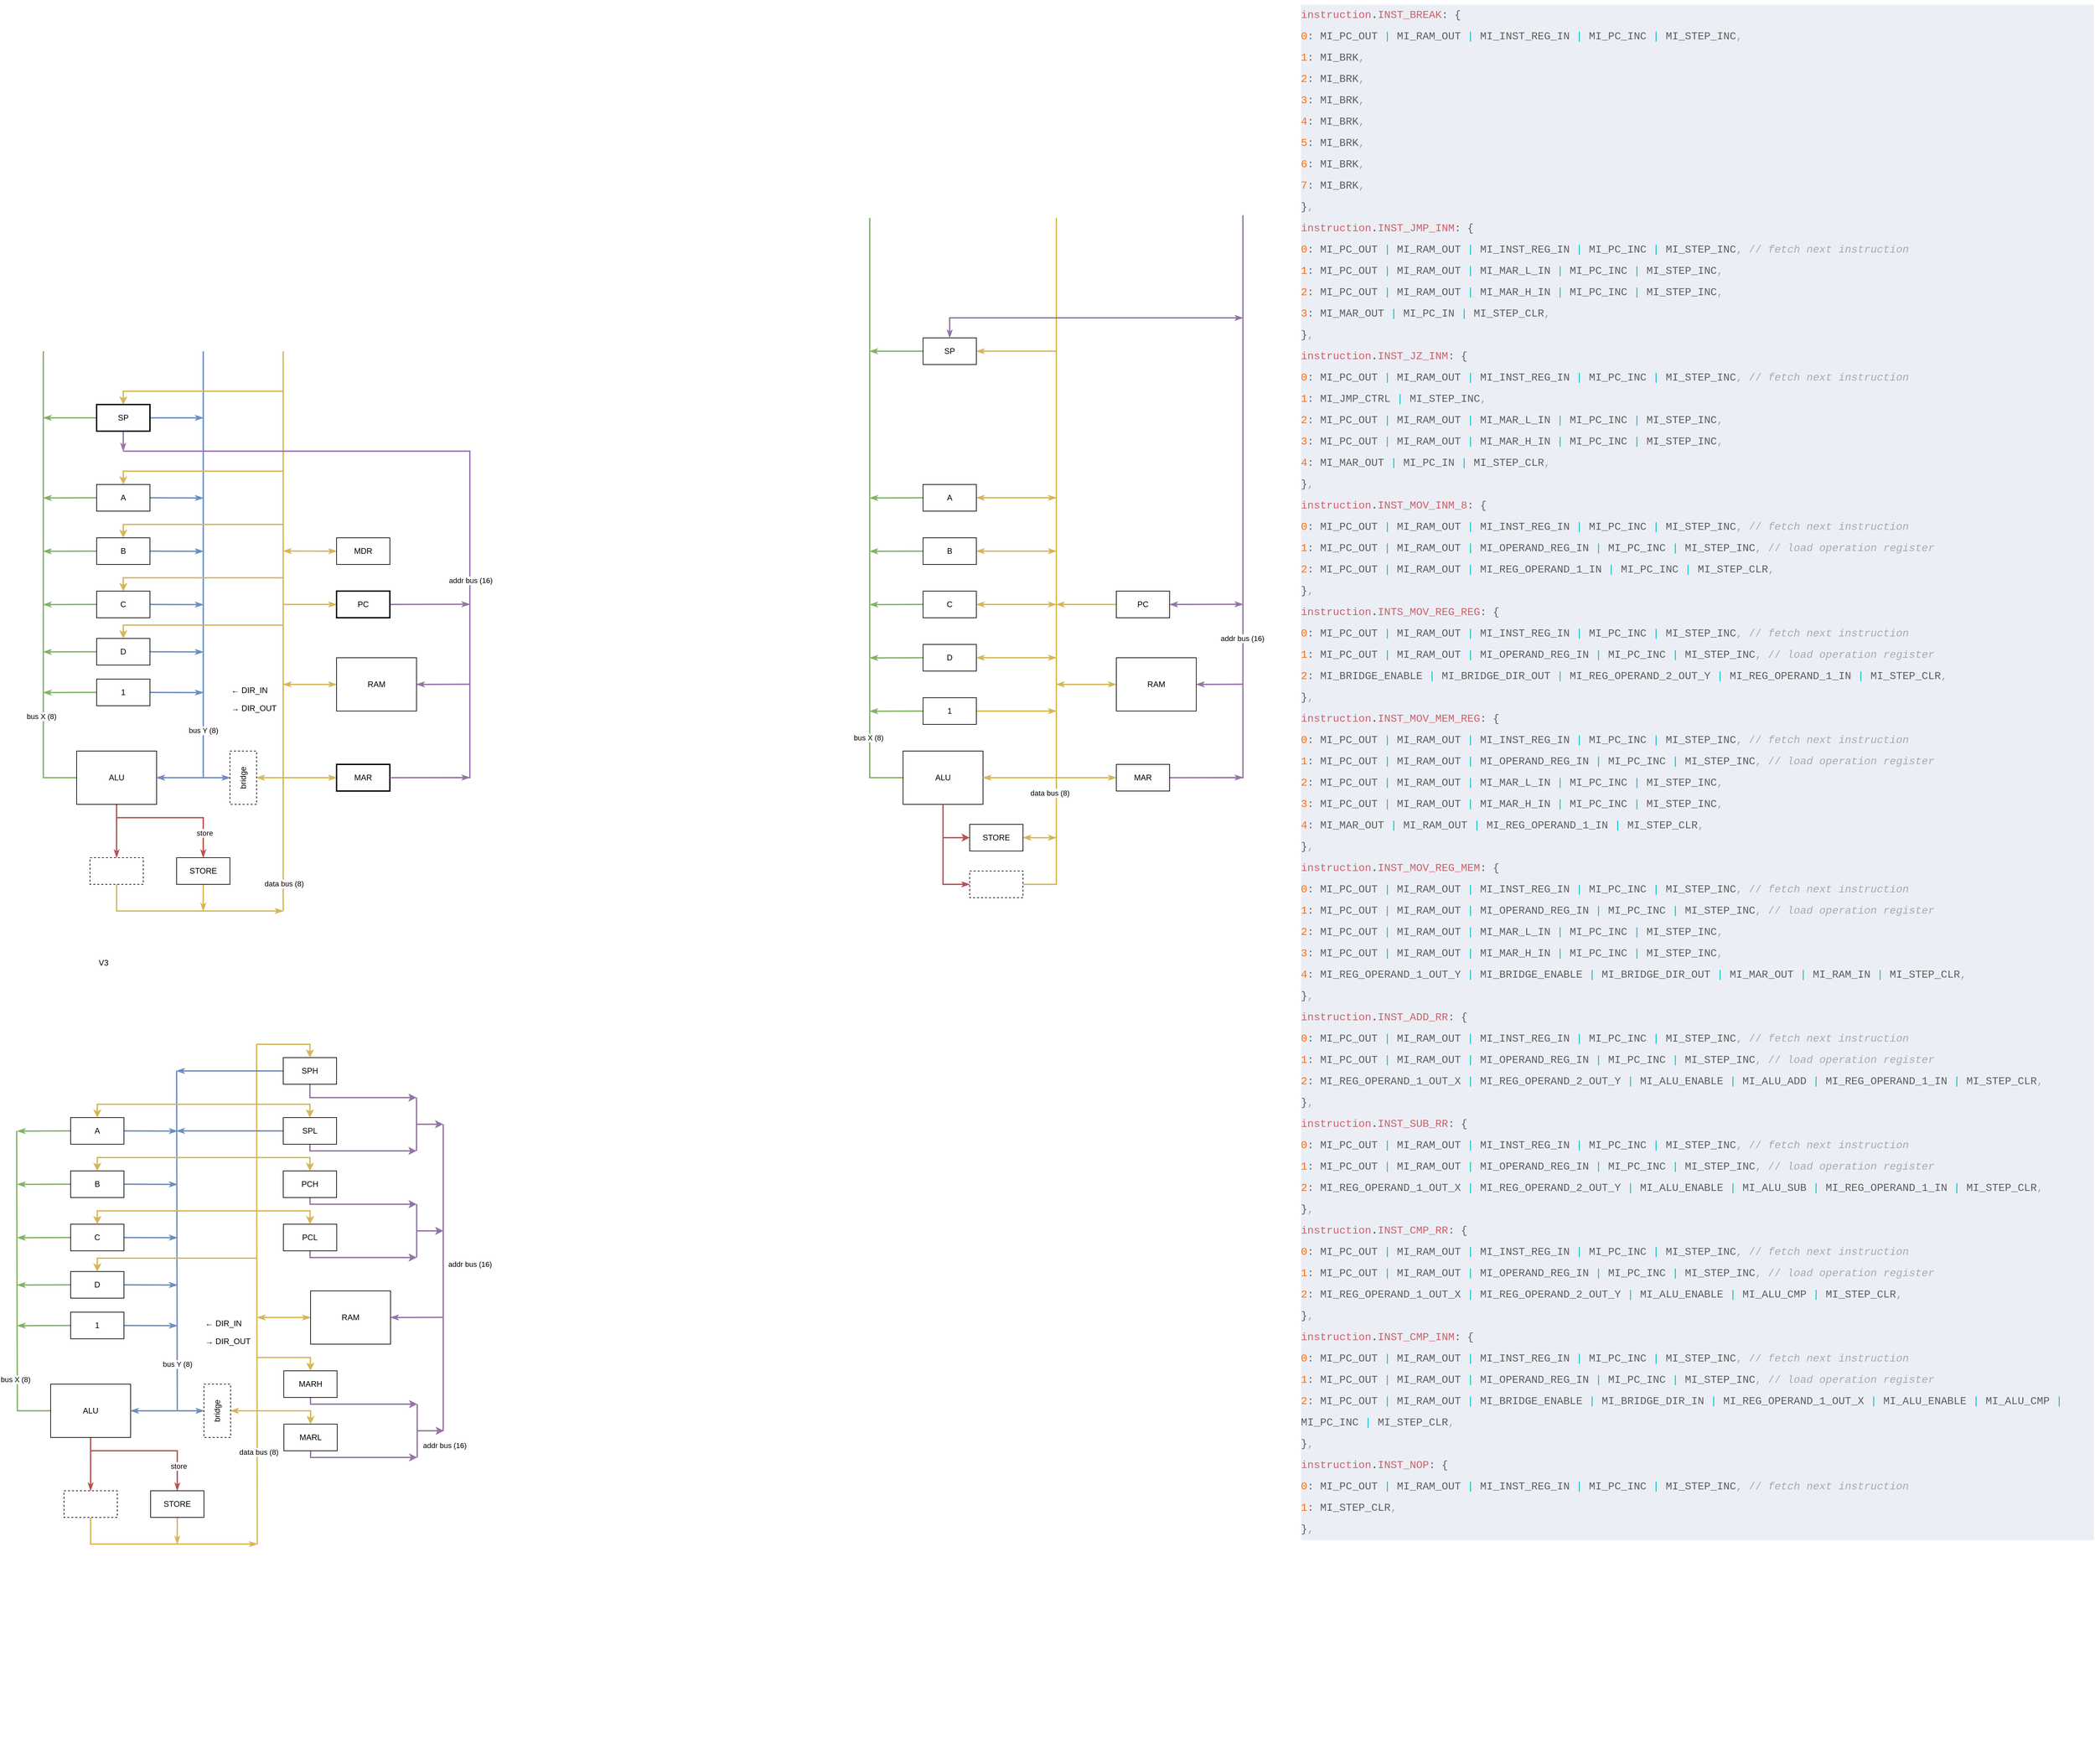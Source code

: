 <mxfile>
    <diagram id="ETKt579bIk2jOSbxSD9Q" name="Page-1">
        <mxGraphModel dx="1480" dy="1721" grid="1" gridSize="10" guides="1" tooltips="1" connect="1" arrows="1" fold="1" page="0" pageScale="1" pageWidth="850" pageHeight="1100" math="0" shadow="0">
            <root>
                <mxCell id="0"/>
                <mxCell id="1" parent="0"/>
                <mxCell id="23" style="edgeStyle=none;html=1;exitX=0.5;exitY=1;exitDx=0;exitDy=0;entryX=0.5;entryY=0;entryDx=0;entryDy=0;startArrow=none;startFill=0;endArrow=classicThin;endFill=1;fillColor=#f8cecc;strokeColor=#b85450;strokeWidth=2;" parent="1" source="2" target="22" edge="1">
                    <mxGeometry relative="1" as="geometry"/>
                </mxCell>
                <mxCell id="47" style="edgeStyle=none;html=1;exitX=0;exitY=0.5;exitDx=0;exitDy=0;startArrow=none;startFill=0;endArrow=none;endFill=0;fillColor=#d5e8d4;strokeColor=#82b366;strokeWidth=2;rounded=0;" parent="1" source="2" edge="1">
                    <mxGeometry relative="1" as="geometry">
                        <mxPoint x="120" y="-80" as="targetPoint"/>
                        <Array as="points">
                            <mxPoint x="120" y="560"/>
                        </Array>
                    </mxGeometry>
                </mxCell>
                <mxCell id="87" value="bus X (8)" style="edgeLabel;html=1;align=center;verticalAlign=middle;resizable=0;points=[];" parent="47" vertex="1" connectable="0">
                    <mxGeometry x="-0.5" y="1" relative="1" as="geometry">
                        <mxPoint x="-2" y="30" as="offset"/>
                    </mxGeometry>
                </mxCell>
                <mxCell id="51" style="edgeStyle=none;html=1;exitX=1;exitY=0.5;exitDx=0;exitDy=0;startArrow=none;startFill=0;endArrow=none;endFill=0;fillColor=#dae8fc;strokeColor=#6c8ebf;rounded=0;strokeWidth=2;" parent="1" source="2" edge="1">
                    <mxGeometry relative="1" as="geometry">
                        <mxPoint x="360" y="-80" as="targetPoint"/>
                        <Array as="points">
                            <mxPoint x="360" y="560"/>
                        </Array>
                    </mxGeometry>
                </mxCell>
                <mxCell id="88" value="bus Y (8)" style="edgeLabel;html=1;align=center;verticalAlign=middle;resizable=0;points=[];" parent="51" vertex="1" connectable="0">
                    <mxGeometry x="-0.603" relative="1" as="geometry">
                        <mxPoint as="offset"/>
                    </mxGeometry>
                </mxCell>
                <mxCell id="77" style="edgeStyle=none;rounded=0;html=1;exitX=0.5;exitY=1;exitDx=0;exitDy=0;entryX=0.5;entryY=0;entryDx=0;entryDy=0;startArrow=none;startFill=0;endArrow=classicThin;endFill=1;fillColor=#f8cecc;strokeColor=#b85450;strokeWidth=2;" parent="1" source="2" target="76" edge="1">
                    <mxGeometry relative="1" as="geometry">
                        <Array as="points">
                            <mxPoint x="230" y="620"/>
                            <mxPoint x="360" y="620"/>
                        </Array>
                    </mxGeometry>
                </mxCell>
                <mxCell id="93" value="store" style="edgeLabel;html=1;align=center;verticalAlign=middle;resizable=0;points=[];" parent="77" vertex="1" connectable="0">
                    <mxGeometry x="0.648" y="2" relative="1" as="geometry">
                        <mxPoint as="offset"/>
                    </mxGeometry>
                </mxCell>
                <mxCell id="2" value="ALU" style="rounded=0;whiteSpace=wrap;html=1;" parent="1" vertex="1">
                    <mxGeometry x="170" y="520" width="120" height="80" as="geometry"/>
                </mxCell>
                <mxCell id="45" style="edgeStyle=none;html=1;exitX=0;exitY=0.5;exitDx=0;exitDy=0;startArrow=none;startFill=0;endArrow=classicThin;endFill=1;fillColor=#d5e8d4;strokeColor=#82b366;strokeWidth=2;" parent="1" source="4" edge="1">
                    <mxGeometry relative="1" as="geometry">
                        <mxPoint x="120" y="300.261" as="targetPoint"/>
                    </mxGeometry>
                </mxCell>
                <mxCell id="52" style="edgeStyle=none;html=1;exitX=1;exitY=0.5;exitDx=0;exitDy=0;startArrow=none;startFill=0;endArrow=classicThin;endFill=1;fillColor=#dae8fc;strokeColor=#6c8ebf;strokeWidth=2;" parent="1" source="4" edge="1">
                    <mxGeometry relative="1" as="geometry">
                        <mxPoint x="360" y="300.261" as="targetPoint"/>
                    </mxGeometry>
                </mxCell>
                <mxCell id="68" style="edgeStyle=none;rounded=0;html=1;exitX=0.5;exitY=0;exitDx=0;exitDy=0;startArrow=classic;startFill=1;endArrow=none;endFill=0;fillColor=#fff2cc;strokeColor=#d6b656;strokeWidth=2;" parent="1" source="4" edge="1">
                    <mxGeometry relative="1" as="geometry">
                        <mxPoint x="480" y="260" as="targetPoint"/>
                        <Array as="points">
                            <mxPoint x="240" y="260"/>
                        </Array>
                    </mxGeometry>
                </mxCell>
                <mxCell id="4" value="C" style="rounded=0;whiteSpace=wrap;html=1;" parent="1" vertex="1">
                    <mxGeometry x="200" y="280" width="80" height="40" as="geometry"/>
                </mxCell>
                <mxCell id="46" style="edgeStyle=none;html=1;exitX=0;exitY=0.5;exitDx=0;exitDy=0;startArrow=none;startFill=0;endArrow=classicThin;endFill=1;fillColor=#d5e8d4;strokeColor=#82b366;strokeWidth=2;" parent="1" source="5" edge="1">
                    <mxGeometry relative="1" as="geometry">
                        <mxPoint x="120" y="220.261" as="targetPoint"/>
                    </mxGeometry>
                </mxCell>
                <mxCell id="53" style="edgeStyle=none;html=1;exitX=1;exitY=0.5;exitDx=0;exitDy=0;startArrow=none;startFill=0;endArrow=classicThin;endFill=1;fillColor=#dae8fc;strokeColor=#6c8ebf;strokeWidth=2;" parent="1" source="5" edge="1">
                    <mxGeometry relative="1" as="geometry">
                        <mxPoint x="360" y="220.261" as="targetPoint"/>
                    </mxGeometry>
                </mxCell>
                <mxCell id="69" style="edgeStyle=none;rounded=0;html=1;exitX=0.5;exitY=0;exitDx=0;exitDy=0;startArrow=classic;startFill=1;endArrow=none;endFill=0;fillColor=#fff2cc;strokeColor=#d6b656;strokeWidth=2;" parent="1" source="5" edge="1">
                    <mxGeometry relative="1" as="geometry">
                        <mxPoint x="480" y="180" as="targetPoint"/>
                        <Array as="points">
                            <mxPoint x="240" y="180"/>
                        </Array>
                    </mxGeometry>
                </mxCell>
                <mxCell id="5" value="B" style="rounded=0;whiteSpace=wrap;html=1;" parent="1" vertex="1">
                    <mxGeometry x="200" y="200" width="80" height="40" as="geometry"/>
                </mxCell>
                <mxCell id="48" style="edgeStyle=none;html=1;exitX=0;exitY=0.5;exitDx=0;exitDy=0;startArrow=none;startFill=0;endArrow=classicThin;endFill=1;fillColor=#d5e8d4;strokeColor=#82b366;strokeWidth=2;" parent="1" source="6" edge="1">
                    <mxGeometry relative="1" as="geometry">
                        <mxPoint x="120" y="140.261" as="targetPoint"/>
                    </mxGeometry>
                </mxCell>
                <mxCell id="54" style="edgeStyle=none;html=1;exitX=1;exitY=0.5;exitDx=0;exitDy=0;startArrow=none;startFill=0;endArrow=classicThin;endFill=1;fillColor=#dae8fc;strokeColor=#6c8ebf;strokeWidth=2;" parent="1" source="6" edge="1">
                    <mxGeometry relative="1" as="geometry">
                        <mxPoint x="360" y="140.261" as="targetPoint"/>
                    </mxGeometry>
                </mxCell>
                <mxCell id="70" style="edgeStyle=none;rounded=0;html=1;exitX=0.5;exitY=0;exitDx=0;exitDy=0;startArrow=classic;startFill=1;endArrow=none;endFill=0;fillColor=#fff2cc;strokeColor=#d6b656;strokeWidth=2;" parent="1" source="6" edge="1">
                    <mxGeometry relative="1" as="geometry">
                        <mxPoint x="480" y="100" as="targetPoint"/>
                        <Array as="points">
                            <mxPoint x="240" y="100"/>
                        </Array>
                    </mxGeometry>
                </mxCell>
                <mxCell id="6" value="A" style="rounded=0;whiteSpace=wrap;html=1;" parent="1" vertex="1">
                    <mxGeometry x="200" y="120" width="80" height="40" as="geometry"/>
                </mxCell>
                <mxCell id="20" style="edgeStyle=none;html=1;exitX=0;exitY=0.5;exitDx=0;exitDy=0;startArrow=classicThin;startFill=1;endArrow=classicThin;endFill=1;fillColor=#dae8fc;strokeColor=#6c8ebf;entryX=1;entryY=0.5;entryDx=0;entryDy=0;strokeWidth=2;" parent="1" source="19" target="2" edge="1">
                    <mxGeometry relative="1" as="geometry">
                        <mxPoint x="360" y="460" as="targetPoint"/>
                    </mxGeometry>
                </mxCell>
                <mxCell id="55" style="edgeStyle=none;html=1;exitX=1;exitY=0.5;exitDx=0;exitDy=0;startArrow=classicThin;startFill=1;endArrow=none;endFill=0;fillColor=#fff2cc;strokeColor=#d6b656;strokeWidth=2;" parent="1" source="19" edge="1">
                    <mxGeometry relative="1" as="geometry">
                        <mxPoint x="480" y="560" as="targetPoint"/>
                    </mxGeometry>
                </mxCell>
                <mxCell id="19" value="bridge" style="rounded=0;whiteSpace=wrap;html=1;dashed=1;horizontal=0;" parent="1" vertex="1">
                    <mxGeometry x="400" y="520" width="40" height="80" as="geometry"/>
                </mxCell>
                <mxCell id="66" style="edgeStyle=none;rounded=0;html=1;exitX=0.5;exitY=1;exitDx=0;exitDy=0;startArrow=none;startFill=0;endArrow=classicThin;endFill=1;fillColor=#fff2cc;strokeColor=#d6b656;strokeWidth=2;" parent="1" source="22" edge="1">
                    <mxGeometry relative="1" as="geometry">
                        <mxPoint x="480" y="760" as="targetPoint"/>
                        <Array as="points">
                            <mxPoint x="230" y="760"/>
                        </Array>
                    </mxGeometry>
                </mxCell>
                <mxCell id="22" value="" style="rounded=0;whiteSpace=wrap;html=1;dashed=1;" parent="1" vertex="1">
                    <mxGeometry x="190" y="680" width="80" height="40" as="geometry"/>
                </mxCell>
                <mxCell id="33" style="edgeStyle=none;html=1;exitX=0;exitY=0.5;exitDx=0;exitDy=0;startArrow=classicThin;startFill=1;endArrow=classicThin;endFill=1;fillColor=#fff2cc;strokeColor=#d6b656;strokeWidth=2;" parent="1" source="24" edge="1">
                    <mxGeometry relative="1" as="geometry">
                        <mxPoint x="480" y="420" as="targetPoint"/>
                    </mxGeometry>
                </mxCell>
                <mxCell id="85" style="edgeStyle=none;rounded=0;html=1;exitX=1;exitY=0.5;exitDx=0;exitDy=0;strokeWidth=2;startArrow=classicThin;startFill=1;endArrow=none;endFill=0;fillColor=#e1d5e7;strokeColor=#9673a6;" parent="1" source="24" edge="1">
                    <mxGeometry relative="1" as="geometry">
                        <mxPoint x="760.0" y="419.769" as="targetPoint"/>
                    </mxGeometry>
                </mxCell>
                <mxCell id="24" value="RAM" style="rounded=0;whiteSpace=wrap;html=1;" parent="1" vertex="1">
                    <mxGeometry x="560" y="380" width="120" height="80" as="geometry"/>
                </mxCell>
                <mxCell id="34" style="edgeStyle=none;html=1;exitX=0;exitY=0.5;exitDx=0;exitDy=0;startArrow=classicThin;startFill=1;endArrow=none;endFill=0;fillColor=#fff2cc;strokeColor=#d6b656;strokeWidth=2;" parent="1" source="25" edge="1">
                    <mxGeometry relative="1" as="geometry">
                        <mxPoint x="480" y="560" as="targetPoint"/>
                    </mxGeometry>
                </mxCell>
                <mxCell id="84" style="edgeStyle=none;rounded=0;html=1;exitX=1;exitY=0.5;exitDx=0;exitDy=0;strokeWidth=2;startArrow=none;startFill=0;endArrow=classicThin;endFill=1;fillColor=#e1d5e7;strokeColor=#9673a6;" parent="1" source="25" edge="1">
                    <mxGeometry relative="1" as="geometry">
                        <mxPoint x="760.0" y="559.769" as="targetPoint"/>
                    </mxGeometry>
                </mxCell>
                <mxCell id="25" value="MAR" style="rounded=0;whiteSpace=wrap;html=1;strokeWidth=2;" parent="1" vertex="1">
                    <mxGeometry x="560" y="540" width="80" height="40" as="geometry"/>
                </mxCell>
                <mxCell id="36" style="edgeStyle=none;html=1;exitX=0;exitY=0.5;exitDx=0;exitDy=0;startArrow=classicThin;startFill=1;endArrow=none;endFill=0;fillColor=#fff2cc;strokeColor=#d6b656;strokeWidth=2;" parent="1" source="26" edge="1">
                    <mxGeometry relative="1" as="geometry">
                        <mxPoint x="480" y="300" as="targetPoint"/>
                    </mxGeometry>
                </mxCell>
                <mxCell id="83" style="edgeStyle=none;rounded=0;html=1;exitX=1;exitY=0.5;exitDx=0;exitDy=0;strokeWidth=2;startArrow=none;startFill=0;endArrow=classicThin;endFill=1;fillColor=#e1d5e7;strokeColor=#9673a6;" parent="1" source="26" edge="1">
                    <mxGeometry relative="1" as="geometry">
                        <mxPoint x="760.0" y="299.769" as="targetPoint"/>
                    </mxGeometry>
                </mxCell>
                <mxCell id="26" value="PC" style="rounded=0;whiteSpace=wrap;html=1;strokeWidth=2;" parent="1" vertex="1">
                    <mxGeometry x="560" y="280" width="80" height="40" as="geometry"/>
                </mxCell>
                <mxCell id="43" style="edgeStyle=none;html=1;exitX=0;exitY=0.5;exitDx=0;exitDy=0;startArrow=none;startFill=0;endArrow=classicThin;endFill=1;fillColor=#d5e8d4;strokeColor=#82b366;strokeWidth=2;" parent="1" source="42" edge="1">
                    <mxGeometry relative="1" as="geometry">
                        <mxPoint x="120" y="432.261" as="targetPoint"/>
                    </mxGeometry>
                </mxCell>
                <mxCell id="44" style="edgeStyle=none;html=1;exitX=1;exitY=0.5;exitDx=0;exitDy=0;startArrow=none;startFill=0;endArrow=classicThin;endFill=1;fillColor=#dae8fc;strokeColor=#6c8ebf;strokeWidth=2;" parent="1" source="42" edge="1">
                    <mxGeometry relative="1" as="geometry">
                        <mxPoint x="360" y="432.261" as="targetPoint"/>
                    </mxGeometry>
                </mxCell>
                <mxCell id="42" value="1" style="rounded=0;whiteSpace=wrap;html=1;" parent="1" vertex="1">
                    <mxGeometry x="200" y="412" width="80" height="40" as="geometry"/>
                </mxCell>
                <mxCell id="63" style="edgeStyle=none;rounded=0;html=1;exitX=0;exitY=0.5;exitDx=0;exitDy=0;startArrow=none;startFill=0;endArrow=classicThin;endFill=1;fillColor=#d5e8d4;strokeColor=#82b366;strokeWidth=2;" parent="1" source="62" edge="1">
                    <mxGeometry relative="1" as="geometry">
                        <mxPoint x="120" y="20" as="targetPoint"/>
                    </mxGeometry>
                </mxCell>
                <mxCell id="64" style="edgeStyle=none;rounded=0;html=1;exitX=1;exitY=0.5;exitDx=0;exitDy=0;startArrow=none;startFill=0;endArrow=classicThin;endFill=1;fillColor=#dae8fc;strokeColor=#6c8ebf;strokeWidth=2;" parent="1" source="62" edge="1">
                    <mxGeometry relative="1" as="geometry">
                        <mxPoint x="360" y="20" as="targetPoint"/>
                    </mxGeometry>
                </mxCell>
                <mxCell id="71" style="edgeStyle=none;rounded=0;html=1;exitX=0.5;exitY=0;exitDx=0;exitDy=0;startArrow=classic;startFill=1;endArrow=none;endFill=0;fillColor=#fff2cc;strokeColor=#d6b656;strokeWidth=2;" parent="1" source="62" edge="1">
                    <mxGeometry relative="1" as="geometry">
                        <mxPoint x="480" y="-20" as="targetPoint"/>
                        <Array as="points">
                            <mxPoint x="240" y="-20"/>
                        </Array>
                    </mxGeometry>
                </mxCell>
                <mxCell id="86" style="edgeStyle=none;rounded=0;html=1;exitX=0.5;exitY=1;exitDx=0;exitDy=0;strokeWidth=2;startArrow=none;startFill=0;endArrow=classicThin;endFill=1;fillColor=#e1d5e7;strokeColor=#9673a6;" parent="1" source="62" edge="1">
                    <mxGeometry relative="1" as="geometry">
                        <mxPoint x="239.87" y="70" as="targetPoint"/>
                    </mxGeometry>
                </mxCell>
                <mxCell id="62" value="SP" style="rounded=0;whiteSpace=wrap;html=1;strokeWidth=2;" parent="1" vertex="1">
                    <mxGeometry x="200" width="80" height="40" as="geometry"/>
                </mxCell>
                <mxCell id="65" value="" style="endArrow=none;html=1;rounded=0;fillColor=#fff2cc;strokeColor=#d6b656;strokeWidth=2;" parent="1" edge="1">
                    <mxGeometry width="50" height="50" relative="1" as="geometry">
                        <mxPoint x="480" y="760" as="sourcePoint"/>
                        <mxPoint x="480" y="-80" as="targetPoint"/>
                    </mxGeometry>
                </mxCell>
                <mxCell id="89" value="data bus (8)" style="edgeLabel;html=1;align=center;verticalAlign=middle;resizable=0;points=[];" parent="65" vertex="1" connectable="0">
                    <mxGeometry x="-0.712" y="-1" relative="1" as="geometry">
                        <mxPoint y="80" as="offset"/>
                    </mxGeometry>
                </mxCell>
                <mxCell id="79" style="edgeStyle=none;rounded=1;html=1;exitX=0.5;exitY=1;exitDx=0;exitDy=0;startArrow=none;startFill=0;endArrow=classicThin;endFill=1;fillColor=#fff2cc;strokeColor=#d6b656;strokeWidth=2;" parent="1" source="76" edge="1">
                    <mxGeometry relative="1" as="geometry">
                        <mxPoint x="359.91" y="760" as="targetPoint"/>
                    </mxGeometry>
                </mxCell>
                <mxCell id="76" value="STORE" style="rounded=0;whiteSpace=wrap;html=1;" parent="1" vertex="1">
                    <mxGeometry x="320" y="680" width="80" height="40" as="geometry"/>
                </mxCell>
                <mxCell id="80" value="" style="endArrow=none;html=1;rounded=0;strokeWidth=2;fillColor=#e1d5e7;strokeColor=#9673a6;exitX=1;exitY=0.5;exitDx=0;exitDy=0;" parent="1" source="25" edge="1">
                    <mxGeometry width="50" height="50" relative="1" as="geometry">
                        <mxPoint x="760" y="520" as="sourcePoint"/>
                        <mxPoint x="240" y="70" as="targetPoint"/>
                        <Array as="points">
                            <mxPoint x="760" y="560"/>
                            <mxPoint x="760" y="70"/>
                        </Array>
                    </mxGeometry>
                </mxCell>
                <mxCell id="90" value="addr bus (16)" style="edgeLabel;html=1;align=center;verticalAlign=middle;resizable=0;points=[];" parent="80" vertex="1" connectable="0">
                    <mxGeometry x="-0.263" y="-1" relative="1" as="geometry">
                        <mxPoint as="offset"/>
                    </mxGeometry>
                </mxCell>
                <mxCell id="91" value="&lt;p&gt;&lt;font style=&quot;font-size: 12px;&quot;&gt;← DIR_IN&lt;/font&gt;&lt;/p&gt;&lt;p&gt;&lt;span style=&quot;background-color: initial;&quot;&gt;→ DIR_OUT&lt;/span&gt;&lt;/p&gt;" style="text;html=1;align=left;verticalAlign=middle;resizable=0;points=[];autosize=1;strokeColor=none;fillColor=none;" parent="1" vertex="1">
                    <mxGeometry x="400" y="403" width="86" height="77" as="geometry"/>
                </mxCell>
                <mxCell id="95" style="edgeStyle=none;html=1;exitX=0;exitY=0.5;exitDx=0;exitDy=0;startArrow=none;startFill=0;endArrow=none;endFill=0;fillColor=#d5e8d4;strokeColor=#82b366;strokeWidth=2;rounded=0;" parent="1" source="101" edge="1">
                    <mxGeometry relative="1" as="geometry">
                        <mxPoint x="1360" y="-280" as="targetPoint"/>
                        <Array as="points">
                            <mxPoint x="1360" y="560"/>
                        </Array>
                    </mxGeometry>
                </mxCell>
                <mxCell id="96" value="bus X (8)" style="edgeLabel;html=1;align=center;verticalAlign=middle;resizable=0;points=[];" parent="95" vertex="1" connectable="0">
                    <mxGeometry x="-0.5" y="1" relative="1" as="geometry">
                        <mxPoint x="-1" y="112" as="offset"/>
                    </mxGeometry>
                </mxCell>
                <mxCell id="156" style="edgeStyle=none;html=1;exitX=0.5;exitY=1;exitDx=0;exitDy=0;entryX=0;entryY=0.5;entryDx=0;entryDy=0;strokeWidth=2;startArrow=none;startFill=0;endArrow=classic;endFill=1;rounded=0;fillColor=#f8cecc;strokeColor=#b85450;" parent="1" source="101" target="155" edge="1">
                    <mxGeometry relative="1" as="geometry">
                        <Array as="points">
                            <mxPoint x="1470" y="650"/>
                        </Array>
                    </mxGeometry>
                </mxCell>
                <mxCell id="101" value="ALU" style="rounded=0;whiteSpace=wrap;html=1;" parent="1" vertex="1">
                    <mxGeometry x="1410" y="520" width="120" height="80" as="geometry"/>
                </mxCell>
                <mxCell id="102" style="edgeStyle=none;html=1;exitX=0;exitY=0.5;exitDx=0;exitDy=0;startArrow=none;startFill=0;endArrow=classicThin;endFill=1;fillColor=#d5e8d4;strokeColor=#82b366;strokeWidth=2;" parent="1" source="105" edge="1">
                    <mxGeometry relative="1" as="geometry">
                        <mxPoint x="1360" y="300.261" as="targetPoint"/>
                    </mxGeometry>
                </mxCell>
                <mxCell id="103" style="edgeStyle=none;html=1;exitX=1;exitY=0.5;exitDx=0;exitDy=0;startArrow=classicThin;startFill=1;endArrow=classicThin;endFill=1;fillColor=#fff2cc;strokeColor=#d6b656;strokeWidth=2;" parent="1" source="105" edge="1">
                    <mxGeometry relative="1" as="geometry">
                        <mxPoint x="1640" y="300" as="targetPoint"/>
                    </mxGeometry>
                </mxCell>
                <mxCell id="105" value="C" style="rounded=0;whiteSpace=wrap;html=1;" parent="1" vertex="1">
                    <mxGeometry x="1440" y="280" width="80" height="40" as="geometry"/>
                </mxCell>
                <mxCell id="106" style="edgeStyle=none;html=1;exitX=0;exitY=0.5;exitDx=0;exitDy=0;startArrow=none;startFill=0;endArrow=classicThin;endFill=1;fillColor=#d5e8d4;strokeColor=#82b366;strokeWidth=2;" parent="1" source="109" edge="1">
                    <mxGeometry relative="1" as="geometry">
                        <mxPoint x="1360" y="220.261" as="targetPoint"/>
                    </mxGeometry>
                </mxCell>
                <mxCell id="107" style="edgeStyle=none;html=1;exitX=1;exitY=0.5;exitDx=0;exitDy=0;startArrow=classicThin;startFill=1;endArrow=classicThin;endFill=1;fillColor=#fff2cc;strokeColor=#d6b656;strokeWidth=2;" parent="1" source="109" edge="1">
                    <mxGeometry relative="1" as="geometry">
                        <mxPoint x="1640" y="220" as="targetPoint"/>
                    </mxGeometry>
                </mxCell>
                <mxCell id="109" value="B" style="rounded=0;whiteSpace=wrap;html=1;" parent="1" vertex="1">
                    <mxGeometry x="1440" y="200" width="80" height="40" as="geometry"/>
                </mxCell>
                <mxCell id="110" style="edgeStyle=none;html=1;exitX=0;exitY=0.5;exitDx=0;exitDy=0;startArrow=none;startFill=0;endArrow=classicThin;endFill=1;fillColor=#d5e8d4;strokeColor=#82b366;strokeWidth=2;" parent="1" source="113" edge="1">
                    <mxGeometry relative="1" as="geometry">
                        <mxPoint x="1360" y="140.261" as="targetPoint"/>
                    </mxGeometry>
                </mxCell>
                <mxCell id="111" style="edgeStyle=none;html=1;exitX=1;exitY=0.5;exitDx=0;exitDy=0;startArrow=classicThin;startFill=1;endArrow=classicThin;endFill=1;fillColor=#fff2cc;strokeColor=#d6b656;strokeWidth=2;" parent="1" source="113" edge="1">
                    <mxGeometry relative="1" as="geometry">
                        <mxPoint x="1640" y="140" as="targetPoint"/>
                    </mxGeometry>
                </mxCell>
                <mxCell id="113" value="A" style="rounded=0;whiteSpace=wrap;html=1;" parent="1" vertex="1">
                    <mxGeometry x="1440" y="120" width="80" height="40" as="geometry"/>
                </mxCell>
                <mxCell id="117" style="edgeStyle=none;rounded=0;html=1;startArrow=none;startFill=0;endArrow=classicThin;endFill=1;fillColor=#f8cecc;strokeColor=#b85450;strokeWidth=2;exitX=0.5;exitY=1;exitDx=0;exitDy=0;entryX=0;entryY=0.5;entryDx=0;entryDy=0;" parent="1" source="101" target="153" edge="1">
                    <mxGeometry relative="1" as="geometry">
                        <mxPoint x="1640" y="650" as="targetPoint"/>
                        <Array as="points">
                            <mxPoint x="1470" y="720"/>
                        </Array>
                        <mxPoint x="1389" y="652" as="sourcePoint"/>
                    </mxGeometry>
                </mxCell>
                <mxCell id="119" style="edgeStyle=none;html=1;exitX=0;exitY=0.5;exitDx=0;exitDy=0;startArrow=classicThin;startFill=1;endArrow=classicThin;endFill=1;fillColor=#fff2cc;strokeColor=#d6b656;strokeWidth=2;" parent="1" source="121" edge="1">
                    <mxGeometry relative="1" as="geometry">
                        <mxPoint x="1640.0" y="420" as="targetPoint"/>
                    </mxGeometry>
                </mxCell>
                <mxCell id="120" style="edgeStyle=none;rounded=0;html=1;exitX=1;exitY=0.5;exitDx=0;exitDy=0;strokeWidth=2;startArrow=classicThin;startFill=1;endArrow=none;endFill=0;fillColor=#e1d5e7;strokeColor=#9673a6;" parent="1" source="121" edge="1">
                    <mxGeometry relative="1" as="geometry">
                        <mxPoint x="1920" y="419.769" as="targetPoint"/>
                    </mxGeometry>
                </mxCell>
                <mxCell id="121" value="RAM" style="rounded=0;whiteSpace=wrap;html=1;" parent="1" vertex="1">
                    <mxGeometry x="1730" y="380" width="120" height="80" as="geometry"/>
                </mxCell>
                <mxCell id="122" style="edgeStyle=none;html=1;exitX=0;exitY=0.5;exitDx=0;exitDy=0;startArrow=classicThin;startFill=1;endArrow=none;endFill=0;fillColor=#fff2cc;strokeColor=#d6b656;strokeWidth=2;" parent="1" source="124" edge="1">
                    <mxGeometry relative="1" as="geometry">
                        <mxPoint x="1640.0" y="560" as="targetPoint"/>
                    </mxGeometry>
                </mxCell>
                <mxCell id="123" style="edgeStyle=none;rounded=0;html=1;exitX=1;exitY=0.5;exitDx=0;exitDy=0;strokeWidth=2;startArrow=none;startFill=0;endArrow=classicThin;endFill=1;fillColor=#e1d5e7;strokeColor=#9673a6;" parent="1" source="124" edge="1">
                    <mxGeometry relative="1" as="geometry">
                        <mxPoint x="1920" y="559.769" as="targetPoint"/>
                    </mxGeometry>
                </mxCell>
                <mxCell id="124" value="MAR" style="rounded=0;whiteSpace=wrap;html=1;" parent="1" vertex="1">
                    <mxGeometry x="1730" y="540" width="80" height="40" as="geometry"/>
                </mxCell>
                <mxCell id="125" style="edgeStyle=none;html=1;exitX=0;exitY=0.5;exitDx=0;exitDy=0;startArrow=none;startFill=0;endArrow=classicThin;endFill=1;fillColor=#fff2cc;strokeColor=#d6b656;strokeWidth=2;" parent="1" source="127" edge="1">
                    <mxGeometry relative="1" as="geometry">
                        <mxPoint x="1640.0" y="300" as="targetPoint"/>
                    </mxGeometry>
                </mxCell>
                <mxCell id="126" style="edgeStyle=none;rounded=0;html=1;exitX=1;exitY=0.5;exitDx=0;exitDy=0;strokeWidth=2;startArrow=classicThin;startFill=1;endArrow=classicThin;endFill=1;fillColor=#e1d5e7;strokeColor=#9673a6;" parent="1" source="127" edge="1">
                    <mxGeometry relative="1" as="geometry">
                        <mxPoint x="1920" y="299.769" as="targetPoint"/>
                    </mxGeometry>
                </mxCell>
                <mxCell id="127" value="PC" style="rounded=0;whiteSpace=wrap;html=1;" parent="1" vertex="1">
                    <mxGeometry x="1730" y="280" width="80" height="40" as="geometry"/>
                </mxCell>
                <mxCell id="128" style="edgeStyle=none;html=1;exitX=0;exitY=0.5;exitDx=0;exitDy=0;startArrow=none;startFill=0;endArrow=classicThin;endFill=1;fillColor=#d5e8d4;strokeColor=#82b366;strokeWidth=2;" parent="1" source="130" edge="1">
                    <mxGeometry relative="1" as="geometry">
                        <mxPoint x="1360" y="460.261" as="targetPoint"/>
                    </mxGeometry>
                </mxCell>
                <mxCell id="129" style="edgeStyle=none;html=1;exitX=1;exitY=0.5;exitDx=0;exitDy=0;startArrow=none;startFill=0;endArrow=classicThin;endFill=1;fillColor=#fff2cc;strokeColor=#d6b656;strokeWidth=2;" parent="1" source="130" edge="1">
                    <mxGeometry relative="1" as="geometry">
                        <mxPoint x="1640" y="460" as="targetPoint"/>
                    </mxGeometry>
                </mxCell>
                <mxCell id="130" value="1" style="rounded=0;whiteSpace=wrap;html=1;" parent="1" vertex="1">
                    <mxGeometry x="1440" y="440" width="80" height="40" as="geometry"/>
                </mxCell>
                <mxCell id="136" value="" style="endArrow=none;html=1;rounded=0;fillColor=#fff2cc;strokeColor=#d6b656;strokeWidth=2;exitX=1;exitY=0.5;exitDx=0;exitDy=0;" parent="1" source="153" edge="1">
                    <mxGeometry width="50" height="50" relative="1" as="geometry">
                        <mxPoint x="1640" y="650" as="sourcePoint"/>
                        <mxPoint x="1640" y="-280" as="targetPoint"/>
                        <Array as="points">
                            <mxPoint x="1640" y="720"/>
                        </Array>
                    </mxGeometry>
                </mxCell>
                <mxCell id="137" value="data bus (8)" style="edgeLabel;html=1;align=center;verticalAlign=middle;resizable=0;points=[];" parent="136" vertex="1" connectable="0">
                    <mxGeometry x="-0.712" y="-1" relative="1" as="geometry">
                        <mxPoint x="-11" y="-36" as="offset"/>
                    </mxGeometry>
                </mxCell>
                <mxCell id="142" value="" style="endArrow=none;html=1;rounded=0;strokeWidth=2;fillColor=#e1d5e7;strokeColor=#9673a6;exitX=1;exitY=0.5;exitDx=0;exitDy=0;" parent="1" edge="1">
                    <mxGeometry width="50" height="50" relative="1" as="geometry">
                        <mxPoint x="1870" y="560" as="sourcePoint"/>
                        <mxPoint x="1920" y="-284" as="targetPoint"/>
                        <Array as="points">
                            <mxPoint x="1920" y="560"/>
                            <mxPoint x="1920" y="70"/>
                        </Array>
                    </mxGeometry>
                </mxCell>
                <mxCell id="143" value="addr bus (16)" style="edgeLabel;html=1;align=center;verticalAlign=middle;resizable=0;points=[];" parent="142" vertex="1" connectable="0">
                    <mxGeometry x="-0.263" y="-1" relative="1" as="geometry">
                        <mxPoint x="-2" y="70" as="offset"/>
                    </mxGeometry>
                </mxCell>
                <mxCell id="146" style="edgeStyle=none;rounded=0;html=1;exitX=1;exitY=0.5;exitDx=0;exitDy=0;startArrow=none;startFill=0;endArrow=classicThin;endFill=1;fillColor=#d5e8d4;strokeColor=#82b366;strokeWidth=2;" parent="1" source="148" edge="1">
                    <mxGeometry relative="1" as="geometry">
                        <mxPoint x="1360" y="-80" as="targetPoint"/>
                    </mxGeometry>
                </mxCell>
                <mxCell id="147" style="edgeStyle=none;html=1;exitX=1;exitY=0.5;exitDx=0;exitDy=0;startArrow=classicThin;startFill=1;endArrow=none;endFill=0;strokeWidth=2;fillColor=#fff2cc;strokeColor=#d6b656;" parent="1" source="148" edge="1">
                    <mxGeometry relative="1" as="geometry">
                        <mxPoint x="1640" y="-80" as="targetPoint"/>
                    </mxGeometry>
                </mxCell>
                <mxCell id="148" value="SP" style="rounded=0;whiteSpace=wrap;html=1;" parent="1" vertex="1">
                    <mxGeometry x="1440" y="-100" width="80" height="40" as="geometry"/>
                </mxCell>
                <mxCell id="150" style="edgeStyle=none;rounded=0;html=1;exitX=0.5;exitY=0;exitDx=0;exitDy=0;strokeWidth=2;startArrow=classicThin;startFill=1;endArrow=classicThin;endFill=1;fillColor=#e1d5e7;strokeColor=#9673a6;" parent="1" source="148" edge="1">
                    <mxGeometry relative="1" as="geometry">
                        <mxPoint x="1920" y="-130" as="targetPoint"/>
                        <mxPoint x="1700" y="-39.67" as="sourcePoint"/>
                        <Array as="points">
                            <mxPoint x="1480" y="-130"/>
                        </Array>
                    </mxGeometry>
                </mxCell>
                <mxCell id="152" value="" style="endArrow=none;html=1;strokeWidth=2;fillColor=#fff2cc;strokeColor=#d6b656;exitX=1;exitY=0.5;exitDx=0;exitDy=0;endFill=0;startArrow=classicThin;startFill=1;" parent="1" source="101" edge="1">
                    <mxGeometry width="50" height="50" relative="1" as="geometry">
                        <mxPoint x="1600" y="560" as="sourcePoint"/>
                        <mxPoint x="1640" y="560" as="targetPoint"/>
                    </mxGeometry>
                </mxCell>
                <mxCell id="153" value="" style="rounded=0;whiteSpace=wrap;html=1;dashed=1;" parent="1" vertex="1">
                    <mxGeometry x="1510" y="700" width="80" height="40" as="geometry"/>
                </mxCell>
                <mxCell id="157" style="edgeStyle=none;rounded=0;html=1;exitX=1;exitY=0.5;exitDx=0;exitDy=0;strokeWidth=2;startArrow=classicThin;startFill=1;endArrow=classicThin;endFill=1;fillColor=#fff2cc;strokeColor=#d6b656;" parent="1" source="155" edge="1">
                    <mxGeometry relative="1" as="geometry">
                        <mxPoint x="1640" y="650.081" as="targetPoint"/>
                    </mxGeometry>
                </mxCell>
                <mxCell id="155" value="STORE" style="rounded=0;whiteSpace=wrap;html=1;" parent="1" vertex="1">
                    <mxGeometry x="1510" y="630" width="80" height="40" as="geometry"/>
                </mxCell>
                <mxCell id="159" style="edgeStyle=none;rounded=0;html=1;exitX=0;exitY=0.5;exitDx=0;exitDy=0;strokeWidth=2;startArrow=classicThin;startFill=1;endArrow=classicThin;endFill=1;fillColor=#fff2cc;strokeColor=#d6b656;" parent="1" source="158" edge="1">
                    <mxGeometry relative="1" as="geometry">
                        <mxPoint x="480" y="219.889" as="targetPoint"/>
                    </mxGeometry>
                </mxCell>
                <mxCell id="158" value="MDR" style="rounded=0;whiteSpace=wrap;html=1;" parent="1" vertex="1">
                    <mxGeometry x="560" y="200" width="80" height="40" as="geometry"/>
                </mxCell>
                <mxCell id="162" style="edgeStyle=none;html=1;exitX=0;exitY=0.5;exitDx=0;exitDy=0;startArrow=none;startFill=0;endArrow=classicThin;endFill=1;fillColor=#d5e8d4;strokeColor=#82b366;strokeWidth=2;" parent="1" source="164" edge="1">
                    <mxGeometry relative="1" as="geometry">
                        <mxPoint x="1360" y="380.261" as="targetPoint"/>
                    </mxGeometry>
                </mxCell>
                <mxCell id="163" style="edgeStyle=none;html=1;exitX=1;exitY=0.5;exitDx=0;exitDy=0;startArrow=classicThin;startFill=1;endArrow=classicThin;endFill=1;fillColor=#fff2cc;strokeColor=#d6b656;strokeWidth=2;" parent="1" source="164" edge="1">
                    <mxGeometry relative="1" as="geometry">
                        <mxPoint x="1640" y="380" as="targetPoint"/>
                    </mxGeometry>
                </mxCell>
                <mxCell id="164" value="D" style="rounded=0;whiteSpace=wrap;html=1;" parent="1" vertex="1">
                    <mxGeometry x="1440" y="360" width="80" height="40" as="geometry"/>
                </mxCell>
                <mxCell id="165" style="edgeStyle=none;html=1;exitX=0;exitY=0.5;exitDx=0;exitDy=0;startArrow=none;startFill=0;endArrow=classicThin;endFill=1;fillColor=#d5e8d4;strokeColor=#82b366;strokeWidth=2;" parent="1" source="167" edge="1">
                    <mxGeometry relative="1" as="geometry">
                        <mxPoint x="120" y="371.261" as="targetPoint"/>
                    </mxGeometry>
                </mxCell>
                <mxCell id="166" style="edgeStyle=none;html=1;exitX=1;exitY=0.5;exitDx=0;exitDy=0;startArrow=none;startFill=0;endArrow=classicThin;endFill=1;fillColor=#dae8fc;strokeColor=#6c8ebf;strokeWidth=2;" parent="1" source="167" edge="1">
                    <mxGeometry relative="1" as="geometry">
                        <mxPoint x="360" y="371.261" as="targetPoint"/>
                    </mxGeometry>
                </mxCell>
                <mxCell id="167" value="D" style="rounded=0;whiteSpace=wrap;html=1;" parent="1" vertex="1">
                    <mxGeometry x="200" y="351" width="80" height="40" as="geometry"/>
                </mxCell>
                <mxCell id="168" style="edgeStyle=none;rounded=0;html=1;startArrow=classic;startFill=1;endArrow=none;endFill=0;fillColor=#fff2cc;strokeColor=#d6b656;strokeWidth=2;exitX=0.5;exitY=0;exitDx=0;exitDy=0;" parent="1" source="167" edge="1">
                    <mxGeometry relative="1" as="geometry">
                        <mxPoint x="480" y="331" as="targetPoint"/>
                        <Array as="points">
                            <mxPoint x="240" y="331"/>
                        </Array>
                        <mxPoint x="238" y="351" as="sourcePoint"/>
                    </mxGeometry>
                </mxCell>
                <mxCell id="169" value="&lt;div style=&quot;color: rgb(93, 93, 95); background-color: rgb(235, 238, 245); font-family: Monaco, Menlo, Monaco, &amp;quot;Courier New&amp;quot;, monospace; font-weight: 200; font-size: 16px; line-height: 32px;&quot;&gt;&lt;div style=&quot;line-height: 32px;&quot;&gt;&lt;div&gt;&lt;span style=&quot;color: #cd6069;&quot;&gt;instruction&lt;/span&gt;&lt;span style=&quot;font-weight: bold;&quot;&gt;.&lt;/span&gt;&lt;span style=&quot;color: #cd6069;&quot;&gt;INST_BREAK&lt;/span&gt;: {&lt;/div&gt;&lt;div&gt;            &lt;span style=&quot;color: #ff6d12;&quot;&gt;0&lt;/span&gt;: MI_PC_OUT &lt;span style=&quot;color: #00bec4;&quot;&gt;|&lt;/span&gt; MI_RAM_OUT &lt;span style=&quot;color: #00bec4;&quot;&gt;|&lt;/span&gt; MI_INST_REG_IN &lt;span style=&quot;color: #00bec4;&quot;&gt;|&lt;/span&gt; MI_PC_INC &lt;span style=&quot;color: #00bec4;&quot;&gt;|&lt;/span&gt; MI_STEP_INC&lt;span style=&quot;color: #a0a1a7;&quot;&gt;,&lt;/span&gt;&lt;/div&gt;&lt;div&gt;            &lt;span style=&quot;color: #ff6d12;&quot;&gt;1&lt;/span&gt;: MI_BRK&lt;span style=&quot;color: #a0a1a7;&quot;&gt;,&lt;/span&gt;&lt;/div&gt;&lt;div&gt;            &lt;span style=&quot;color: #ff6d12;&quot;&gt;2&lt;/span&gt;: MI_BRK&lt;span style=&quot;color: #a0a1a7;&quot;&gt;,&lt;/span&gt;&lt;/div&gt;&lt;div&gt;            &lt;span style=&quot;color: #ff6d12;&quot;&gt;3&lt;/span&gt;: MI_BRK&lt;span style=&quot;color: #a0a1a7;&quot;&gt;,&lt;/span&gt;&lt;/div&gt;&lt;div&gt;            &lt;span style=&quot;color: #ff6d12;&quot;&gt;4&lt;/span&gt;: MI_BRK&lt;span style=&quot;color: #a0a1a7;&quot;&gt;,&lt;/span&gt;&lt;/div&gt;&lt;div&gt;            &lt;span style=&quot;color: #ff6d12;&quot;&gt;5&lt;/span&gt;: MI_BRK&lt;span style=&quot;color: #a0a1a7;&quot;&gt;,&lt;/span&gt;&lt;/div&gt;&lt;div&gt;            &lt;span style=&quot;color: #ff6d12;&quot;&gt;6&lt;/span&gt;: MI_BRK&lt;span style=&quot;color: #a0a1a7;&quot;&gt;,&lt;/span&gt;&lt;/div&gt;&lt;div&gt;            &lt;span style=&quot;color: #ff6d12;&quot;&gt;7&lt;/span&gt;: MI_BRK&lt;span style=&quot;color: #a0a1a7;&quot;&gt;,&lt;/span&gt;&lt;/div&gt;&lt;div&gt;        }&lt;span style=&quot;color: #a0a1a7;&quot;&gt;,&lt;/span&gt;&lt;/div&gt;&lt;div&gt;        &lt;span style=&quot;color: #cd6069;&quot;&gt;instruction&lt;/span&gt;&lt;span style=&quot;font-weight: bold;&quot;&gt;.&lt;/span&gt;&lt;span style=&quot;color: #cd6069;&quot;&gt;INST_JMP_INM&lt;/span&gt;: {&lt;/div&gt;&lt;div&gt;            &lt;span style=&quot;color: #ff6d12;&quot;&gt;0&lt;/span&gt;: MI_PC_OUT &lt;span style=&quot;color: #00bec4;&quot;&gt;|&lt;/span&gt; MI_RAM_OUT &lt;span style=&quot;color: #00bec4;&quot;&gt;|&lt;/span&gt; MI_INST_REG_IN &lt;span style=&quot;color: #00bec4;&quot;&gt;|&lt;/span&gt; MI_PC_INC &lt;span style=&quot;color: #00bec4;&quot;&gt;|&lt;/span&gt; MI_STEP_INC&lt;span style=&quot;color: #a0a1a7;&quot;&gt;,&lt;/span&gt; &lt;span style=&quot;color: #a9a9aa;&quot;&gt;//&lt;/span&gt;&lt;span style=&quot;color: #a9a9aa;font-style: italic;&quot;&gt; fetch next instruction&lt;/span&gt;&lt;/div&gt;&lt;div&gt;            &lt;span style=&quot;color: #ff6d12;&quot;&gt;1&lt;/span&gt;: MI_PC_OUT &lt;span style=&quot;color: #00bec4;&quot;&gt;|&lt;/span&gt; MI_RAM_OUT &lt;span style=&quot;color: #00bec4;&quot;&gt;|&lt;/span&gt; MI_MAR_L_IN &lt;span style=&quot;color: #00bec4;&quot;&gt;|&lt;/span&gt; MI_PC_INC &lt;span style=&quot;color: #00bec4;&quot;&gt;|&lt;/span&gt; MI_STEP_INC&lt;span style=&quot;color: #a0a1a7;&quot;&gt;,&lt;/span&gt;&lt;/div&gt;&lt;div&gt;            &lt;span style=&quot;color: #ff6d12;&quot;&gt;2&lt;/span&gt;: MI_PC_OUT &lt;span style=&quot;color: #00bec4;&quot;&gt;|&lt;/span&gt; MI_RAM_OUT &lt;span style=&quot;color: #00bec4;&quot;&gt;|&lt;/span&gt; MI_MAR_H_IN &lt;span style=&quot;color: #00bec4;&quot;&gt;|&lt;/span&gt; MI_PC_INC &lt;span style=&quot;color: #00bec4;&quot;&gt;|&lt;/span&gt; MI_STEP_INC&lt;span style=&quot;color: #a0a1a7;&quot;&gt;,&lt;/span&gt;&lt;/div&gt;&lt;div&gt;            &lt;span style=&quot;color: #ff6d12;&quot;&gt;3&lt;/span&gt;: MI_MAR_OUT &lt;span style=&quot;color: #00bec4;&quot;&gt;|&lt;/span&gt; MI_PC_IN &lt;span style=&quot;color: #00bec4;&quot;&gt;|&lt;/span&gt; MI_STEP_CLR&lt;span style=&quot;color: #a0a1a7;&quot;&gt;,&lt;/span&gt;&lt;/div&gt;&lt;div&gt;        }&lt;span style=&quot;color: #a0a1a7;&quot;&gt;,&lt;/span&gt;&lt;/div&gt;&lt;div&gt;        &lt;span style=&quot;color: #cd6069;&quot;&gt;instruction&lt;/span&gt;&lt;span style=&quot;font-weight: bold;&quot;&gt;.&lt;/span&gt;&lt;span style=&quot;color: #cd6069;&quot;&gt;INST_JZ_INM&lt;/span&gt;: {&lt;/div&gt;&lt;div&gt;            &lt;span style=&quot;color: #ff6d12;&quot;&gt;0&lt;/span&gt;: MI_PC_OUT &lt;span style=&quot;color: #00bec4;&quot;&gt;|&lt;/span&gt; MI_RAM_OUT &lt;span style=&quot;color: #00bec4;&quot;&gt;|&lt;/span&gt; MI_INST_REG_IN &lt;span style=&quot;color: #00bec4;&quot;&gt;|&lt;/span&gt; MI_PC_INC &lt;span style=&quot;color: #00bec4;&quot;&gt;|&lt;/span&gt; MI_STEP_INC&lt;span style=&quot;color: #a0a1a7;&quot;&gt;,&lt;/span&gt; &lt;span style=&quot;color: #a9a9aa;&quot;&gt;//&lt;/span&gt;&lt;span style=&quot;color: #a9a9aa;font-style: italic;&quot;&gt; fetch next instruction&lt;/span&gt;&lt;/div&gt;&lt;div&gt;            &lt;span style=&quot;color: #ff6d12;&quot;&gt;1&lt;/span&gt;: MI_JMP_CTRL &lt;span style=&quot;color: #00bec4;&quot;&gt;|&lt;/span&gt; MI_STEP_INC&lt;span style=&quot;color: #a0a1a7;&quot;&gt;,&lt;/span&gt;&lt;/div&gt;&lt;div&gt;            &lt;span style=&quot;color: #ff6d12;&quot;&gt;2&lt;/span&gt;: MI_PC_OUT &lt;span style=&quot;color: #00bec4;&quot;&gt;|&lt;/span&gt; MI_RAM_OUT &lt;span style=&quot;color: #00bec4;&quot;&gt;|&lt;/span&gt; MI_MAR_L_IN &lt;span style=&quot;color: #00bec4;&quot;&gt;|&lt;/span&gt; MI_PC_INC &lt;span style=&quot;color: #00bec4;&quot;&gt;|&lt;/span&gt; MI_STEP_INC&lt;span style=&quot;color: #a0a1a7;&quot;&gt;,&lt;/span&gt;&lt;/div&gt;&lt;div&gt;            &lt;span style=&quot;color: #ff6d12;&quot;&gt;3&lt;/span&gt;: MI_PC_OUT &lt;span style=&quot;color: #00bec4;&quot;&gt;|&lt;/span&gt; MI_RAM_OUT &lt;span style=&quot;color: #00bec4;&quot;&gt;|&lt;/span&gt; MI_MAR_H_IN &lt;span style=&quot;color: #00bec4;&quot;&gt;|&lt;/span&gt; MI_PC_INC &lt;span style=&quot;color: #00bec4;&quot;&gt;|&lt;/span&gt; MI_STEP_INC&lt;span style=&quot;color: #a0a1a7;&quot;&gt;,&lt;/span&gt;&lt;/div&gt;&lt;div&gt;            &lt;span style=&quot;color: #ff6d12;&quot;&gt;4&lt;/span&gt;: MI_MAR_OUT &lt;span style=&quot;color: #00bec4;&quot;&gt;|&lt;/span&gt; MI_PC_IN &lt;span style=&quot;color: #00bec4;&quot;&gt;|&lt;/span&gt; MI_STEP_CLR&lt;span style=&quot;color: #a0a1a7;&quot;&gt;,&lt;/span&gt;&lt;/div&gt;&lt;div&gt;        }&lt;span style=&quot;color: #a0a1a7;&quot;&gt;,&lt;/span&gt;&lt;/div&gt;&lt;div&gt;        &lt;span style=&quot;color: #cd6069;&quot;&gt;instruction&lt;/span&gt;&lt;span style=&quot;font-weight: bold;&quot;&gt;.&lt;/span&gt;&lt;span style=&quot;color: #cd6069;&quot;&gt;INST_MOV_INM_8&lt;/span&gt;: {&lt;/div&gt;&lt;div&gt;            &lt;span style=&quot;color: #ff6d12;&quot;&gt;0&lt;/span&gt;: MI_PC_OUT &lt;span style=&quot;color: #00bec4;&quot;&gt;|&lt;/span&gt; MI_RAM_OUT &lt;span style=&quot;color: #00bec4;&quot;&gt;|&lt;/span&gt; MI_INST_REG_IN &lt;span style=&quot;color: #00bec4;&quot;&gt;|&lt;/span&gt; MI_PC_INC &lt;span style=&quot;color: #00bec4;&quot;&gt;|&lt;/span&gt; MI_STEP_INC&lt;span style=&quot;color: #a0a1a7;&quot;&gt;,&lt;/span&gt;    &lt;span style=&quot;color: #a9a9aa;&quot;&gt;//&lt;/span&gt;&lt;span style=&quot;color: #a9a9aa;font-style: italic;&quot;&gt; fetch next instruction&lt;/span&gt;&lt;/div&gt;&lt;div&gt;            &lt;span style=&quot;color: #ff6d12;&quot;&gt;1&lt;/span&gt;: MI_PC_OUT &lt;span style=&quot;color: #00bec4;&quot;&gt;|&lt;/span&gt; MI_RAM_OUT &lt;span style=&quot;color: #00bec4;&quot;&gt;|&lt;/span&gt; MI_OPERAND_REG_IN &lt;span style=&quot;color: #00bec4;&quot;&gt;|&lt;/span&gt; MI_PC_INC &lt;span style=&quot;color: #00bec4;&quot;&gt;|&lt;/span&gt; MI_STEP_INC&lt;span style=&quot;color: #a0a1a7;&quot;&gt;,&lt;/span&gt; &lt;span style=&quot;color: #a9a9aa;&quot;&gt;//&lt;/span&gt;&lt;span style=&quot;color: #a9a9aa;font-style: italic;&quot;&gt; load operation register&lt;/span&gt;&lt;/div&gt;&lt;div&gt;            &lt;span style=&quot;color: #ff6d12;&quot;&gt;2&lt;/span&gt;: MI_PC_OUT &lt;span style=&quot;color: #00bec4;&quot;&gt;|&lt;/span&gt; MI_RAM_OUT &lt;span style=&quot;color: #00bec4;&quot;&gt;|&lt;/span&gt; MI_REG_OPERAND_1_IN &lt;span style=&quot;color: #00bec4;&quot;&gt;|&lt;/span&gt; MI_PC_INC &lt;span style=&quot;color: #00bec4;&quot;&gt;|&lt;/span&gt; MI_STEP_CLR&lt;span style=&quot;color: #a0a1a7;&quot;&gt;,&lt;/span&gt;&lt;/div&gt;&lt;div&gt;        }&lt;span style=&quot;color: #a0a1a7;&quot;&gt;,&lt;/span&gt;&lt;/div&gt;&lt;div&gt;        &lt;span style=&quot;color: #cd6069;&quot;&gt;instruction&lt;/span&gt;&lt;span style=&quot;font-weight: bold;&quot;&gt;.&lt;/span&gt;&lt;span style=&quot;color: #cd6069;&quot;&gt;INTS_MOV_REG_REG&lt;/span&gt;: {&lt;/div&gt;&lt;div&gt;            &lt;span style=&quot;color: #ff6d12;&quot;&gt;0&lt;/span&gt;: MI_PC_OUT &lt;span style=&quot;color: #00bec4;&quot;&gt;|&lt;/span&gt; MI_RAM_OUT &lt;span style=&quot;color: #00bec4;&quot;&gt;|&lt;/span&gt; MI_INST_REG_IN &lt;span style=&quot;color: #00bec4;&quot;&gt;|&lt;/span&gt; MI_PC_INC &lt;span style=&quot;color: #00bec4;&quot;&gt;|&lt;/span&gt; MI_STEP_INC&lt;span style=&quot;color: #a0a1a7;&quot;&gt;,&lt;/span&gt;    &lt;span style=&quot;color: #a9a9aa;&quot;&gt;//&lt;/span&gt;&lt;span style=&quot;color: #a9a9aa;font-style: italic;&quot;&gt; fetch next instruction&lt;/span&gt;&lt;/div&gt;&lt;div&gt;            &lt;span style=&quot;color: #ff6d12;&quot;&gt;1&lt;/span&gt;: MI_PC_OUT &lt;span style=&quot;color: #00bec4;&quot;&gt;|&lt;/span&gt; MI_RAM_OUT &lt;span style=&quot;color: #00bec4;&quot;&gt;|&lt;/span&gt; MI_OPERAND_REG_IN &lt;span style=&quot;color: #00bec4;&quot;&gt;|&lt;/span&gt; MI_PC_INC &lt;span style=&quot;color: #00bec4;&quot;&gt;|&lt;/span&gt; MI_STEP_INC&lt;span style=&quot;color: #a0a1a7;&quot;&gt;,&lt;/span&gt; &lt;span style=&quot;color: #a9a9aa;&quot;&gt;//&lt;/span&gt;&lt;span style=&quot;color: #a9a9aa;font-style: italic;&quot;&gt; load operation register&lt;/span&gt;&lt;/div&gt;&lt;div&gt;            &lt;span style=&quot;color: #ff6d12;&quot;&gt;2&lt;/span&gt;: MI_BRIDGE_ENABLE &lt;span style=&quot;color: #00bec4;&quot;&gt;|&lt;/span&gt; MI_BRIDGE_DIR_OUT &lt;span style=&quot;color: #00bec4;&quot;&gt;|&lt;/span&gt; MI_REG_OPERAND_2_OUT_Y &lt;span style=&quot;color: #00bec4;&quot;&gt;|&lt;/span&gt; MI_REG_OPERAND_1_IN &lt;span style=&quot;color: #00bec4;&quot;&gt;|&lt;/span&gt; MI_STEP_CLR&lt;span style=&quot;color: #a0a1a7;&quot;&gt;,&lt;/span&gt;&lt;/div&gt;&lt;div&gt;        }&lt;span style=&quot;color: #a0a1a7;&quot;&gt;,&lt;/span&gt;&lt;/div&gt;&lt;div&gt;        &lt;span style=&quot;color: #cd6069;&quot;&gt;instruction&lt;/span&gt;&lt;span style=&quot;font-weight: bold;&quot;&gt;.&lt;/span&gt;&lt;span style=&quot;color: #cd6069;&quot;&gt;INST_MOV_MEM_REG&lt;/span&gt;: {&lt;/div&gt;&lt;div&gt;            &lt;span style=&quot;color: #ff6d12;&quot;&gt;0&lt;/span&gt;: MI_PC_OUT &lt;span style=&quot;color: #00bec4;&quot;&gt;|&lt;/span&gt; MI_RAM_OUT &lt;span style=&quot;color: #00bec4;&quot;&gt;|&lt;/span&gt; MI_INST_REG_IN &lt;span style=&quot;color: #00bec4;&quot;&gt;|&lt;/span&gt; MI_PC_INC &lt;span style=&quot;color: #00bec4;&quot;&gt;|&lt;/span&gt; MI_STEP_INC&lt;span style=&quot;color: #a0a1a7;&quot;&gt;,&lt;/span&gt;    &lt;span style=&quot;color: #a9a9aa;&quot;&gt;//&lt;/span&gt;&lt;span style=&quot;color: #a9a9aa;font-style: italic;&quot;&gt; fetch next instruction&lt;/span&gt;&lt;/div&gt;&lt;div&gt;            &lt;span style=&quot;color: #ff6d12;&quot;&gt;1&lt;/span&gt;: MI_PC_OUT &lt;span style=&quot;color: #00bec4;&quot;&gt;|&lt;/span&gt; MI_RAM_OUT &lt;span style=&quot;color: #00bec4;&quot;&gt;|&lt;/span&gt; MI_OPERAND_REG_IN &lt;span style=&quot;color: #00bec4;&quot;&gt;|&lt;/span&gt; MI_PC_INC &lt;span style=&quot;color: #00bec4;&quot;&gt;|&lt;/span&gt; MI_STEP_INC&lt;span style=&quot;color: #a0a1a7;&quot;&gt;,&lt;/span&gt; &lt;span style=&quot;color: #a9a9aa;&quot;&gt;//&lt;/span&gt;&lt;span style=&quot;color: #a9a9aa;font-style: italic;&quot;&gt; load operation register&lt;/span&gt;&lt;/div&gt;&lt;div&gt;            &lt;span style=&quot;color: #ff6d12;&quot;&gt;2&lt;/span&gt;: MI_PC_OUT &lt;span style=&quot;color: #00bec4;&quot;&gt;|&lt;/span&gt; MI_RAM_OUT &lt;span style=&quot;color: #00bec4;&quot;&gt;|&lt;/span&gt; MI_MAR_L_IN &lt;span style=&quot;color: #00bec4;&quot;&gt;|&lt;/span&gt; MI_PC_INC &lt;span style=&quot;color: #00bec4;&quot;&gt;|&lt;/span&gt; MI_STEP_INC&lt;span style=&quot;color: #a0a1a7;&quot;&gt;,&lt;/span&gt;&lt;/div&gt;&lt;div&gt;            &lt;span style=&quot;color: #ff6d12;&quot;&gt;3&lt;/span&gt;: MI_PC_OUT &lt;span style=&quot;color: #00bec4;&quot;&gt;|&lt;/span&gt; MI_RAM_OUT &lt;span style=&quot;color: #00bec4;&quot;&gt;|&lt;/span&gt; MI_MAR_H_IN &lt;span style=&quot;color: #00bec4;&quot;&gt;|&lt;/span&gt; MI_PC_INC &lt;span style=&quot;color: #00bec4;&quot;&gt;|&lt;/span&gt; MI_STEP_INC&lt;span style=&quot;color: #a0a1a7;&quot;&gt;,&lt;/span&gt;&lt;/div&gt;&lt;div&gt;            &lt;span style=&quot;color: #ff6d12;&quot;&gt;4&lt;/span&gt;: MI_MAR_OUT &lt;span style=&quot;color: #00bec4;&quot;&gt;|&lt;/span&gt; MI_RAM_OUT &lt;span style=&quot;color: #00bec4;&quot;&gt;|&lt;/span&gt; MI_REG_OPERAND_1_IN &lt;span style=&quot;color: #00bec4;&quot;&gt;|&lt;/span&gt; MI_STEP_CLR&lt;span style=&quot;color: #a0a1a7;&quot;&gt;,&lt;/span&gt;&lt;/div&gt;&lt;div&gt;        }&lt;span style=&quot;color: #a0a1a7;&quot;&gt;,&lt;/span&gt;&lt;/div&gt;&lt;div&gt;        &lt;span style=&quot;color: #cd6069;&quot;&gt;instruction&lt;/span&gt;&lt;span style=&quot;font-weight: bold;&quot;&gt;.&lt;/span&gt;&lt;span style=&quot;color: #cd6069;&quot;&gt;INST_MOV_REG_MEM&lt;/span&gt;: {&lt;/div&gt;&lt;div&gt;            &lt;span style=&quot;color: #ff6d12;&quot;&gt;0&lt;/span&gt;: MI_PC_OUT &lt;span style=&quot;color: #00bec4;&quot;&gt;|&lt;/span&gt; MI_RAM_OUT &lt;span style=&quot;color: #00bec4;&quot;&gt;|&lt;/span&gt; MI_INST_REG_IN &lt;span style=&quot;color: #00bec4;&quot;&gt;|&lt;/span&gt; MI_PC_INC &lt;span style=&quot;color: #00bec4;&quot;&gt;|&lt;/span&gt; MI_STEP_INC&lt;span style=&quot;color: #a0a1a7;&quot;&gt;,&lt;/span&gt;    &lt;span style=&quot;color: #a9a9aa;&quot;&gt;//&lt;/span&gt;&lt;span style=&quot;color: #a9a9aa;font-style: italic;&quot;&gt; fetch next instruction&lt;/span&gt;&lt;/div&gt;&lt;div&gt;            &lt;span style=&quot;color: #ff6d12;&quot;&gt;1&lt;/span&gt;: MI_PC_OUT &lt;span style=&quot;color: #00bec4;&quot;&gt;|&lt;/span&gt; MI_RAM_OUT &lt;span style=&quot;color: #00bec4;&quot;&gt;|&lt;/span&gt; MI_OPERAND_REG_IN &lt;span style=&quot;color: #00bec4;&quot;&gt;|&lt;/span&gt; MI_PC_INC &lt;span style=&quot;color: #00bec4;&quot;&gt;|&lt;/span&gt; MI_STEP_INC&lt;span style=&quot;color: #a0a1a7;&quot;&gt;,&lt;/span&gt; &lt;span style=&quot;color: #a9a9aa;&quot;&gt;//&lt;/span&gt;&lt;span style=&quot;color: #a9a9aa;font-style: italic;&quot;&gt; load operation register&lt;/span&gt;&lt;/div&gt;&lt;div&gt;            &lt;span style=&quot;color: #ff6d12;&quot;&gt;2&lt;/span&gt;: MI_PC_OUT &lt;span style=&quot;color: #00bec4;&quot;&gt;|&lt;/span&gt; MI_RAM_OUT &lt;span style=&quot;color: #00bec4;&quot;&gt;|&lt;/span&gt; MI_MAR_L_IN &lt;span style=&quot;color: #00bec4;&quot;&gt;|&lt;/span&gt; MI_PC_INC &lt;span style=&quot;color: #00bec4;&quot;&gt;|&lt;/span&gt; MI_STEP_INC&lt;span style=&quot;color: #a0a1a7;&quot;&gt;,&lt;/span&gt;&lt;/div&gt;&lt;div&gt;            &lt;span style=&quot;color: #ff6d12;&quot;&gt;3&lt;/span&gt;: MI_PC_OUT &lt;span style=&quot;color: #00bec4;&quot;&gt;|&lt;/span&gt; MI_RAM_OUT &lt;span style=&quot;color: #00bec4;&quot;&gt;|&lt;/span&gt; MI_MAR_H_IN &lt;span style=&quot;color: #00bec4;&quot;&gt;|&lt;/span&gt; MI_PC_INC &lt;span style=&quot;color: #00bec4;&quot;&gt;|&lt;/span&gt; MI_STEP_INC&lt;span style=&quot;color: #a0a1a7;&quot;&gt;,&lt;/span&gt;&lt;/div&gt;&lt;div&gt;            &lt;span style=&quot;color: #ff6d12;&quot;&gt;4&lt;/span&gt;: MI_REG_OPERAND_1_OUT_Y &lt;span style=&quot;color: #00bec4;&quot;&gt;|&lt;/span&gt; MI_BRIDGE_ENABLE &lt;span style=&quot;color: #00bec4;&quot;&gt;|&lt;/span&gt; MI_BRIDGE_DIR_OUT &lt;span style=&quot;color: #00bec4;&quot;&gt;|&lt;/span&gt; MI_MAR_OUT &lt;span style=&quot;color: #00bec4;&quot;&gt;|&lt;/span&gt; MI_RAM_IN &lt;span style=&quot;color: #00bec4;&quot;&gt;|&lt;/span&gt; MI_STEP_CLR&lt;span style=&quot;color: #a0a1a7;&quot;&gt;,&lt;/span&gt;&lt;/div&gt;&lt;div&gt;        }&lt;span style=&quot;color: #a0a1a7;&quot;&gt;,&lt;/span&gt;&lt;/div&gt;&lt;div&gt;        &lt;span style=&quot;color: #cd6069;&quot;&gt;instruction&lt;/span&gt;&lt;span style=&quot;font-weight: bold;&quot;&gt;.&lt;/span&gt;&lt;span style=&quot;color: #cd6069;&quot;&gt;INST_ADD_RR&lt;/span&gt;: {&lt;/div&gt;&lt;div&gt;            &lt;span style=&quot;color: #ff6d12;&quot;&gt;0&lt;/span&gt;: MI_PC_OUT &lt;span style=&quot;color: #00bec4;&quot;&gt;|&lt;/span&gt; MI_RAM_OUT &lt;span style=&quot;color: #00bec4;&quot;&gt;|&lt;/span&gt; MI_INST_REG_IN &lt;span style=&quot;color: #00bec4;&quot;&gt;|&lt;/span&gt; MI_PC_INC &lt;span style=&quot;color: #00bec4;&quot;&gt;|&lt;/span&gt; MI_STEP_INC&lt;span style=&quot;color: #a0a1a7;&quot;&gt;,&lt;/span&gt;    &lt;span style=&quot;color: #a9a9aa;&quot;&gt;//&lt;/span&gt;&lt;span style=&quot;color: #a9a9aa;font-style: italic;&quot;&gt; fetch next instruction&lt;/span&gt;&lt;/div&gt;&lt;div&gt;            &lt;span style=&quot;color: #ff6d12;&quot;&gt;1&lt;/span&gt;: MI_PC_OUT &lt;span style=&quot;color: #00bec4;&quot;&gt;|&lt;/span&gt; MI_RAM_OUT &lt;span style=&quot;color: #00bec4;&quot;&gt;|&lt;/span&gt; MI_OPERAND_REG_IN &lt;span style=&quot;color: #00bec4;&quot;&gt;|&lt;/span&gt; MI_PC_INC &lt;span style=&quot;color: #00bec4;&quot;&gt;|&lt;/span&gt; MI_STEP_INC&lt;span style=&quot;color: #a0a1a7;&quot;&gt;,&lt;/span&gt; &lt;span style=&quot;color: #a9a9aa;&quot;&gt;//&lt;/span&gt;&lt;span style=&quot;color: #a9a9aa;font-style: italic;&quot;&gt; load operation register&lt;/span&gt;&lt;/div&gt;&lt;div&gt;            &lt;span style=&quot;color: #ff6d12;&quot;&gt;2&lt;/span&gt;: MI_REG_OPERAND_1_OUT_X &lt;span style=&quot;color: #00bec4;&quot;&gt;|&lt;/span&gt; MI_REG_OPERAND_2_OUT_Y &lt;span style=&quot;color: #00bec4;&quot;&gt;|&lt;/span&gt; MI_ALU_ENABLE &lt;span style=&quot;color: #00bec4;&quot;&gt;|&lt;/span&gt; MI_ALU_ADD &lt;span style=&quot;color: #00bec4;&quot;&gt;|&lt;/span&gt; MI_REG_OPERAND_1_IN &lt;span style=&quot;color: #00bec4;&quot;&gt;|&lt;/span&gt; MI_STEP_CLR&lt;span style=&quot;color: #a0a1a7;&quot;&gt;,&lt;/span&gt;&lt;/div&gt;&lt;div&gt;        }&lt;span style=&quot;color: #a0a1a7;&quot;&gt;,&lt;/span&gt;&lt;/div&gt;&lt;div&gt;        &lt;span style=&quot;color: #cd6069;&quot;&gt;instruction&lt;/span&gt;&lt;span style=&quot;font-weight: bold;&quot;&gt;.&lt;/span&gt;&lt;span style=&quot;color: #cd6069;&quot;&gt;INST_SUB_RR&lt;/span&gt;: {&lt;/div&gt;&lt;div&gt;            &lt;span style=&quot;color: #ff6d12;&quot;&gt;0&lt;/span&gt;: MI_PC_OUT &lt;span style=&quot;color: #00bec4;&quot;&gt;|&lt;/span&gt; MI_RAM_OUT &lt;span style=&quot;color: #00bec4;&quot;&gt;|&lt;/span&gt; MI_INST_REG_IN &lt;span style=&quot;color: #00bec4;&quot;&gt;|&lt;/span&gt; MI_PC_INC &lt;span style=&quot;color: #00bec4;&quot;&gt;|&lt;/span&gt; MI_STEP_INC&lt;span style=&quot;color: #a0a1a7;&quot;&gt;,&lt;/span&gt;    &lt;span style=&quot;color: #a9a9aa;&quot;&gt;//&lt;/span&gt;&lt;span style=&quot;color: #a9a9aa;font-style: italic;&quot;&gt; fetch next instruction&lt;/span&gt;&lt;/div&gt;&lt;div&gt;            &lt;span style=&quot;color: #ff6d12;&quot;&gt;1&lt;/span&gt;: MI_PC_OUT &lt;span style=&quot;color: #00bec4;&quot;&gt;|&lt;/span&gt; MI_RAM_OUT &lt;span style=&quot;color: #00bec4;&quot;&gt;|&lt;/span&gt; MI_OPERAND_REG_IN &lt;span style=&quot;color: #00bec4;&quot;&gt;|&lt;/span&gt; MI_PC_INC &lt;span style=&quot;color: #00bec4;&quot;&gt;|&lt;/span&gt; MI_STEP_INC&lt;span style=&quot;color: #a0a1a7;&quot;&gt;,&lt;/span&gt; &lt;span style=&quot;color: #a9a9aa;&quot;&gt;//&lt;/span&gt;&lt;span style=&quot;color: #a9a9aa;font-style: italic;&quot;&gt; load operation register&lt;/span&gt;&lt;/div&gt;&lt;div&gt;            &lt;span style=&quot;color: #ff6d12;&quot;&gt;2&lt;/span&gt;: MI_REG_OPERAND_1_OUT_X &lt;span style=&quot;color: #00bec4;&quot;&gt;|&lt;/span&gt; MI_REG_OPERAND_2_OUT_Y &lt;span style=&quot;color: #00bec4;&quot;&gt;|&lt;/span&gt; MI_ALU_ENABLE &lt;span style=&quot;color: #00bec4;&quot;&gt;|&lt;/span&gt; MI_ALU_SUB &lt;span style=&quot;color: #00bec4;&quot;&gt;|&lt;/span&gt; MI_REG_OPERAND_1_IN &lt;span style=&quot;color: #00bec4;&quot;&gt;|&lt;/span&gt; MI_STEP_CLR&lt;span style=&quot;color: #a0a1a7;&quot;&gt;,&lt;/span&gt;&lt;/div&gt;&lt;div&gt;        }&lt;span style=&quot;color: #a0a1a7;&quot;&gt;,&lt;/span&gt;&lt;/div&gt;&lt;div&gt;        &lt;span style=&quot;color: #cd6069;&quot;&gt;instruction&lt;/span&gt;&lt;span style=&quot;font-weight: bold;&quot;&gt;.&lt;/span&gt;&lt;span style=&quot;color: #cd6069;&quot;&gt;INST_CMP_RR&lt;/span&gt;: {&lt;/div&gt;&lt;div&gt;            &lt;span style=&quot;color: #ff6d12;&quot;&gt;0&lt;/span&gt;: MI_PC_OUT &lt;span style=&quot;color: #00bec4;&quot;&gt;|&lt;/span&gt; MI_RAM_OUT &lt;span style=&quot;color: #00bec4;&quot;&gt;|&lt;/span&gt; MI_INST_REG_IN &lt;span style=&quot;color: #00bec4;&quot;&gt;|&lt;/span&gt; MI_PC_INC &lt;span style=&quot;color: #00bec4;&quot;&gt;|&lt;/span&gt; MI_STEP_INC&lt;span style=&quot;color: #a0a1a7;&quot;&gt;,&lt;/span&gt;    &lt;span style=&quot;color: #a9a9aa;&quot;&gt;//&lt;/span&gt;&lt;span style=&quot;color: #a9a9aa;font-style: italic;&quot;&gt; fetch next instruction&lt;/span&gt;&lt;/div&gt;&lt;div&gt;            &lt;span style=&quot;color: #ff6d12;&quot;&gt;1&lt;/span&gt;: MI_PC_OUT &lt;span style=&quot;color: #00bec4;&quot;&gt;|&lt;/span&gt; MI_RAM_OUT &lt;span style=&quot;color: #00bec4;&quot;&gt;|&lt;/span&gt; MI_OPERAND_REG_IN &lt;span style=&quot;color: #00bec4;&quot;&gt;|&lt;/span&gt; MI_PC_INC &lt;span style=&quot;color: #00bec4;&quot;&gt;|&lt;/span&gt; MI_STEP_INC&lt;span style=&quot;color: #a0a1a7;&quot;&gt;,&lt;/span&gt; &lt;span style=&quot;color: #a9a9aa;&quot;&gt;//&lt;/span&gt;&lt;span style=&quot;color: #a9a9aa;font-style: italic;&quot;&gt; load operation register&lt;/span&gt;&lt;/div&gt;&lt;div&gt;            &lt;span style=&quot;color: #ff6d12;&quot;&gt;2&lt;/span&gt;: MI_REG_OPERAND_1_OUT_X &lt;span style=&quot;color: #00bec4;&quot;&gt;|&lt;/span&gt; MI_REG_OPERAND_2_OUT_Y &lt;span style=&quot;color: #00bec4;&quot;&gt;|&lt;/span&gt; MI_ALU_ENABLE &lt;span style=&quot;color: #00bec4;&quot;&gt;|&lt;/span&gt; MI_ALU_CMP &lt;span style=&quot;color: #00bec4;&quot;&gt;|&lt;/span&gt; MI_STEP_CLR&lt;span style=&quot;color: #a0a1a7;&quot;&gt;,&lt;/span&gt;&lt;/div&gt;&lt;div&gt;        }&lt;span style=&quot;color: #a0a1a7;&quot;&gt;,&lt;/span&gt;&lt;/div&gt;&lt;div&gt;        &lt;span style=&quot;color: #cd6069;&quot;&gt;instruction&lt;/span&gt;&lt;span style=&quot;font-weight: bold;&quot;&gt;.&lt;/span&gt;&lt;span style=&quot;color: #cd6069;&quot;&gt;INST_CMP_INM&lt;/span&gt;: {&lt;/div&gt;&lt;div&gt;            &lt;span style=&quot;color: #ff6d12;&quot;&gt;0&lt;/span&gt;: MI_PC_OUT &lt;span style=&quot;color: #00bec4;&quot;&gt;|&lt;/span&gt; MI_RAM_OUT &lt;span style=&quot;color: #00bec4;&quot;&gt;|&lt;/span&gt; MI_INST_REG_IN &lt;span style=&quot;color: #00bec4;&quot;&gt;|&lt;/span&gt; MI_PC_INC &lt;span style=&quot;color: #00bec4;&quot;&gt;|&lt;/span&gt; MI_STEP_INC&lt;span style=&quot;color: #a0a1a7;&quot;&gt;,&lt;/span&gt;    &lt;span style=&quot;color: #a9a9aa;&quot;&gt;//&lt;/span&gt;&lt;span style=&quot;color: #a9a9aa;font-style: italic;&quot;&gt; fetch next instruction&lt;/span&gt;&lt;/div&gt;&lt;div&gt;            &lt;span style=&quot;color: #ff6d12;&quot;&gt;1&lt;/span&gt;: MI_PC_OUT &lt;span style=&quot;color: #00bec4;&quot;&gt;|&lt;/span&gt; MI_RAM_OUT &lt;span style=&quot;color: #00bec4;&quot;&gt;|&lt;/span&gt; MI_OPERAND_REG_IN &lt;span style=&quot;color: #00bec4;&quot;&gt;|&lt;/span&gt; MI_PC_INC &lt;span style=&quot;color: #00bec4;&quot;&gt;|&lt;/span&gt; MI_STEP_INC&lt;span style=&quot;color: #a0a1a7;&quot;&gt;,&lt;/span&gt; &lt;span style=&quot;color: #a9a9aa;&quot;&gt;//&lt;/span&gt;&lt;span style=&quot;color: #a9a9aa;font-style: italic;&quot;&gt; load operation register&lt;/span&gt;&lt;/div&gt;&lt;div&gt;            &lt;span style=&quot;color: #ff6d12;&quot;&gt;2&lt;/span&gt;: MI_PC_OUT &lt;span style=&quot;color: #00bec4;&quot;&gt;|&lt;/span&gt; MI_RAM_OUT &lt;span style=&quot;color: #00bec4;&quot;&gt;|&lt;/span&gt; MI_BRIDGE_ENABLE &lt;span style=&quot;color: #00bec4;&quot;&gt;|&lt;/span&gt; MI_BRIDGE_DIR_IN &lt;span style=&quot;color: #00bec4;&quot;&gt;|&lt;/span&gt; MI_REG_OPERAND_1_OUT_X &lt;span style=&quot;color: #00bec4;&quot;&gt;|&lt;/span&gt; MI_ALU_ENABLE &lt;span style=&quot;color: #00bec4;&quot;&gt;|&lt;/span&gt; MI_ALU_CMP &lt;span style=&quot;color: #00bec4;&quot;&gt;|&lt;/span&gt; MI_PC_INC &lt;span style=&quot;color: #00bec4;&quot;&gt;|&lt;/span&gt; MI_STEP_CLR&lt;span style=&quot;color: #a0a1a7;&quot;&gt;,&lt;/span&gt;&lt;/div&gt;&lt;div&gt;        }&lt;span style=&quot;color: #a0a1a7;&quot;&gt;,&lt;/span&gt;&lt;/div&gt;&lt;div&gt;        &lt;span style=&quot;color: #cd6069;&quot;&gt;instruction&lt;/span&gt;&lt;span style=&quot;font-weight: bold;&quot;&gt;.&lt;/span&gt;&lt;span style=&quot;color: #cd6069;&quot;&gt;INST_NOP&lt;/span&gt;: {&lt;/div&gt;&lt;div&gt;            &lt;span style=&quot;color: #ff6d12;&quot;&gt;0&lt;/span&gt;: MI_PC_OUT &lt;span style=&quot;color: #00bec4;&quot;&gt;|&lt;/span&gt; MI_RAM_OUT &lt;span style=&quot;color: #00bec4;&quot;&gt;|&lt;/span&gt; MI_INST_REG_IN &lt;span style=&quot;color: #00bec4;&quot;&gt;|&lt;/span&gt; MI_PC_INC &lt;span style=&quot;color: #00bec4;&quot;&gt;|&lt;/span&gt; MI_STEP_INC&lt;span style=&quot;color: #a0a1a7;&quot;&gt;,&lt;/span&gt; &lt;span style=&quot;color: #a9a9aa;&quot;&gt;//&lt;/span&gt;&lt;span style=&quot;color: #a9a9aa;font-style: italic;&quot;&gt; fetch next instruction&lt;/span&gt;&lt;/div&gt;&lt;div&gt;            &lt;span style=&quot;color: #ff6d12;&quot;&gt;1&lt;/span&gt;: MI_STEP_CLR&lt;span style=&quot;color: #a0a1a7;&quot;&gt;,&lt;/span&gt;&lt;/div&gt;&lt;div&gt;        }&lt;span style=&quot;color: #a0a1a7;&quot;&gt;,&lt;/span&gt;&lt;/div&gt;&lt;/div&gt;&lt;/div&gt;" style="text;whiteSpace=wrap;html=1;" parent="1" vertex="1">
                    <mxGeometry x="2005" y="-607" width="1192" height="2646" as="geometry"/>
                </mxCell>
                <mxCell id="170" style="edgeStyle=none;html=1;exitX=0.5;exitY=1;exitDx=0;exitDy=0;entryX=0.5;entryY=0;entryDx=0;entryDy=0;startArrow=none;startFill=0;endArrow=classicThin;endFill=1;fillColor=#f8cecc;strokeColor=#b85450;strokeWidth=2;" edge="1" parent="1" source="177" target="194">
                    <mxGeometry relative="1" as="geometry"/>
                </mxCell>
                <mxCell id="171" style="edgeStyle=none;html=1;exitX=0;exitY=0.5;exitDx=0;exitDy=0;startArrow=none;startFill=0;endArrow=none;endFill=0;fillColor=#d5e8d4;strokeColor=#82b366;strokeWidth=2;rounded=0;" edge="1" parent="1" source="177">
                    <mxGeometry relative="1" as="geometry">
                        <mxPoint x="80" y="1090" as="targetPoint"/>
                        <Array as="points">
                            <mxPoint x="81" y="1510"/>
                        </Array>
                    </mxGeometry>
                </mxCell>
                <mxCell id="172" value="bus X (8)" style="edgeLabel;html=1;align=center;verticalAlign=middle;resizable=0;points=[];" vertex="1" connectable="0" parent="171">
                    <mxGeometry x="-0.5" y="1" relative="1" as="geometry">
                        <mxPoint x="-2" y="20" as="offset"/>
                    </mxGeometry>
                </mxCell>
                <mxCell id="173" style="edgeStyle=none;html=1;exitX=1;exitY=0.5;exitDx=0;exitDy=0;startArrow=none;startFill=0;endArrow=none;endFill=0;fillColor=#dae8fc;strokeColor=#6c8ebf;rounded=0;strokeWidth=2;" edge="1" parent="1" source="177">
                    <mxGeometry relative="1" as="geometry">
                        <mxPoint x="320" y="1000" as="targetPoint"/>
                        <Array as="points">
                            <mxPoint x="321" y="1510"/>
                        </Array>
                    </mxGeometry>
                </mxCell>
                <mxCell id="174" value="bus Y (8)" style="edgeLabel;html=1;align=center;verticalAlign=middle;resizable=0;points=[];" vertex="1" connectable="0" parent="173">
                    <mxGeometry x="-0.603" relative="1" as="geometry">
                        <mxPoint y="-25" as="offset"/>
                    </mxGeometry>
                </mxCell>
                <mxCell id="175" style="edgeStyle=none;rounded=0;html=1;exitX=0.5;exitY=1;exitDx=0;exitDy=0;entryX=0.5;entryY=0;entryDx=0;entryDy=0;startArrow=none;startFill=0;endArrow=classicThin;endFill=1;fillColor=#f8cecc;strokeColor=#b85450;strokeWidth=2;" edge="1" parent="1" source="177" target="215">
                    <mxGeometry relative="1" as="geometry">
                        <Array as="points">
                            <mxPoint x="191" y="1570"/>
                            <mxPoint x="321" y="1570"/>
                        </Array>
                    </mxGeometry>
                </mxCell>
                <mxCell id="176" value="store" style="edgeLabel;html=1;align=center;verticalAlign=middle;resizable=0;points=[];" vertex="1" connectable="0" parent="175">
                    <mxGeometry x="0.648" y="2" relative="1" as="geometry">
                        <mxPoint as="offset"/>
                    </mxGeometry>
                </mxCell>
                <mxCell id="177" value="ALU" style="rounded=0;whiteSpace=wrap;html=1;" vertex="1" parent="1">
                    <mxGeometry x="131" y="1470" width="120" height="80" as="geometry"/>
                </mxCell>
                <mxCell id="178" style="edgeStyle=none;html=1;exitX=0;exitY=0.5;exitDx=0;exitDy=0;startArrow=none;startFill=0;endArrow=classicThin;endFill=1;fillColor=#d5e8d4;strokeColor=#82b366;strokeWidth=2;" edge="1" parent="1" source="181">
                    <mxGeometry relative="1" as="geometry">
                        <mxPoint x="81" y="1250.261" as="targetPoint"/>
                    </mxGeometry>
                </mxCell>
                <mxCell id="179" style="edgeStyle=none;html=1;exitX=1;exitY=0.5;exitDx=0;exitDy=0;startArrow=none;startFill=0;endArrow=classicThin;endFill=1;fillColor=#dae8fc;strokeColor=#6c8ebf;strokeWidth=2;" edge="1" parent="1" source="181">
                    <mxGeometry relative="1" as="geometry">
                        <mxPoint x="321" y="1250.261" as="targetPoint"/>
                    </mxGeometry>
                </mxCell>
                <mxCell id="180" style="edgeStyle=none;rounded=0;html=1;exitX=0.5;exitY=0;exitDx=0;exitDy=0;startArrow=classic;startFill=1;endArrow=none;endFill=0;fillColor=#fff2cc;strokeColor=#d6b656;strokeWidth=2;" edge="1" parent="1" source="181">
                    <mxGeometry relative="1" as="geometry">
                        <mxPoint x="441" y="1210" as="targetPoint"/>
                        <Array as="points">
                            <mxPoint x="201" y="1210"/>
                        </Array>
                    </mxGeometry>
                </mxCell>
                <mxCell id="181" value="C" style="rounded=0;whiteSpace=wrap;html=1;" vertex="1" parent="1">
                    <mxGeometry x="161" y="1230" width="80" height="40" as="geometry"/>
                </mxCell>
                <mxCell id="182" style="edgeStyle=none;html=1;exitX=0;exitY=0.5;exitDx=0;exitDy=0;startArrow=none;startFill=0;endArrow=classicThin;endFill=1;fillColor=#d5e8d4;strokeColor=#82b366;strokeWidth=2;" edge="1" parent="1" source="185">
                    <mxGeometry relative="1" as="geometry">
                        <mxPoint x="81" y="1170.261" as="targetPoint"/>
                    </mxGeometry>
                </mxCell>
                <mxCell id="183" style="edgeStyle=none;html=1;exitX=1;exitY=0.5;exitDx=0;exitDy=0;startArrow=none;startFill=0;endArrow=classicThin;endFill=1;fillColor=#dae8fc;strokeColor=#6c8ebf;strokeWidth=2;" edge="1" parent="1" source="185">
                    <mxGeometry relative="1" as="geometry">
                        <mxPoint x="321" y="1170.261" as="targetPoint"/>
                    </mxGeometry>
                </mxCell>
                <mxCell id="184" style="edgeStyle=none;rounded=0;html=1;exitX=0.5;exitY=0;exitDx=0;exitDy=0;startArrow=classic;startFill=1;endArrow=none;endFill=0;fillColor=#fff2cc;strokeColor=#d6b656;strokeWidth=2;" edge="1" parent="1" source="185">
                    <mxGeometry relative="1" as="geometry">
                        <mxPoint x="441" y="1130" as="targetPoint"/>
                        <Array as="points">
                            <mxPoint x="201" y="1130"/>
                        </Array>
                    </mxGeometry>
                </mxCell>
                <mxCell id="185" value="B" style="rounded=0;whiteSpace=wrap;html=1;" vertex="1" parent="1">
                    <mxGeometry x="161" y="1150" width="80" height="40" as="geometry"/>
                </mxCell>
                <mxCell id="186" style="edgeStyle=none;html=1;exitX=0;exitY=0.5;exitDx=0;exitDy=0;startArrow=none;startFill=0;endArrow=classicThin;endFill=1;fillColor=#d5e8d4;strokeColor=#82b366;strokeWidth=2;" edge="1" parent="1" source="189">
                    <mxGeometry relative="1" as="geometry">
                        <mxPoint x="81" y="1090.261" as="targetPoint"/>
                    </mxGeometry>
                </mxCell>
                <mxCell id="187" style="edgeStyle=none;html=1;exitX=1;exitY=0.5;exitDx=0;exitDy=0;startArrow=none;startFill=0;endArrow=classicThin;endFill=1;fillColor=#dae8fc;strokeColor=#6c8ebf;strokeWidth=2;" edge="1" parent="1" source="189">
                    <mxGeometry relative="1" as="geometry">
                        <mxPoint x="321" y="1090.261" as="targetPoint"/>
                    </mxGeometry>
                </mxCell>
                <mxCell id="188" style="edgeStyle=none;rounded=0;html=1;exitX=0.5;exitY=0;exitDx=0;exitDy=0;startArrow=classic;startFill=1;endArrow=none;endFill=0;fillColor=#fff2cc;strokeColor=#d6b656;strokeWidth=2;" edge="1" parent="1" source="189">
                    <mxGeometry relative="1" as="geometry">
                        <mxPoint x="441" y="1050" as="targetPoint"/>
                        <Array as="points">
                            <mxPoint x="201" y="1050"/>
                        </Array>
                    </mxGeometry>
                </mxCell>
                <mxCell id="189" value="A" style="rounded=0;whiteSpace=wrap;html=1;" vertex="1" parent="1">
                    <mxGeometry x="161" y="1070" width="80" height="40" as="geometry"/>
                </mxCell>
                <mxCell id="190" style="edgeStyle=none;html=1;exitX=0;exitY=0.5;exitDx=0;exitDy=0;startArrow=classicThin;startFill=1;endArrow=classicThin;endFill=1;fillColor=#dae8fc;strokeColor=#6c8ebf;entryX=1;entryY=0.5;entryDx=0;entryDy=0;strokeWidth=2;" edge="1" parent="1" source="192" target="177">
                    <mxGeometry relative="1" as="geometry">
                        <mxPoint x="321" y="1410" as="targetPoint"/>
                    </mxGeometry>
                </mxCell>
                <mxCell id="191" style="edgeStyle=none;html=1;exitX=1;exitY=0.5;exitDx=0;exitDy=0;startArrow=classicThin;startFill=1;endArrow=none;endFill=0;fillColor=#fff2cc;strokeColor=#d6b656;strokeWidth=2;" edge="1" parent="1" source="192">
                    <mxGeometry relative="1" as="geometry">
                        <mxPoint x="441" y="1510" as="targetPoint"/>
                    </mxGeometry>
                </mxCell>
                <mxCell id="192" value="bridge" style="rounded=0;whiteSpace=wrap;html=1;dashed=1;horizontal=0;" vertex="1" parent="1">
                    <mxGeometry x="361" y="1470" width="40" height="80" as="geometry"/>
                </mxCell>
                <mxCell id="193" style="edgeStyle=none;rounded=0;html=1;exitX=0.5;exitY=1;exitDx=0;exitDy=0;startArrow=none;startFill=0;endArrow=classicThin;endFill=1;fillColor=#fff2cc;strokeColor=#d6b656;strokeWidth=2;" edge="1" parent="1" source="194">
                    <mxGeometry relative="1" as="geometry">
                        <mxPoint x="441" y="1710" as="targetPoint"/>
                        <Array as="points">
                            <mxPoint x="191" y="1710"/>
                        </Array>
                    </mxGeometry>
                </mxCell>
                <mxCell id="194" value="" style="rounded=0;whiteSpace=wrap;html=1;dashed=1;" vertex="1" parent="1">
                    <mxGeometry x="151" y="1630" width="80" height="40" as="geometry"/>
                </mxCell>
                <mxCell id="195" style="edgeStyle=none;html=1;exitX=0;exitY=0.5;exitDx=0;exitDy=0;startArrow=classicThin;startFill=1;endArrow=classicThin;endFill=1;fillColor=#fff2cc;strokeColor=#d6b656;strokeWidth=2;" edge="1" parent="1" source="197">
                    <mxGeometry relative="1" as="geometry">
                        <mxPoint x="441" y="1370" as="targetPoint"/>
                    </mxGeometry>
                </mxCell>
                <mxCell id="196" style="edgeStyle=none;rounded=0;html=1;exitX=1;exitY=0.5;exitDx=0;exitDy=0;strokeWidth=2;startArrow=classicThin;startFill=1;endArrow=none;endFill=0;fillColor=#e1d5e7;strokeColor=#9673a6;" edge="1" parent="1" source="197">
                    <mxGeometry relative="1" as="geometry">
                        <mxPoint x="721" y="1369.769" as="targetPoint"/>
                    </mxGeometry>
                </mxCell>
                <mxCell id="197" value="RAM" style="rounded=0;whiteSpace=wrap;html=1;" vertex="1" parent="1">
                    <mxGeometry x="521" y="1330" width="120" height="80" as="geometry"/>
                </mxCell>
                <mxCell id="204" style="edgeStyle=none;html=1;exitX=0;exitY=0.5;exitDx=0;exitDy=0;startArrow=none;startFill=0;endArrow=classicThin;endFill=1;fillColor=#d5e8d4;strokeColor=#82b366;strokeWidth=2;" edge="1" parent="1" source="206">
                    <mxGeometry relative="1" as="geometry">
                        <mxPoint x="81" y="1382.261" as="targetPoint"/>
                    </mxGeometry>
                </mxCell>
                <mxCell id="205" style="edgeStyle=none;html=1;exitX=1;exitY=0.5;exitDx=0;exitDy=0;startArrow=none;startFill=0;endArrow=classicThin;endFill=1;fillColor=#dae8fc;strokeColor=#6c8ebf;strokeWidth=2;" edge="1" parent="1" source="206">
                    <mxGeometry relative="1" as="geometry">
                        <mxPoint x="321" y="1382.261" as="targetPoint"/>
                    </mxGeometry>
                </mxCell>
                <mxCell id="206" value="1" style="rounded=0;whiteSpace=wrap;html=1;" vertex="1" parent="1">
                    <mxGeometry x="161" y="1362" width="80" height="40" as="geometry"/>
                </mxCell>
                <mxCell id="212" value="" style="endArrow=none;html=1;rounded=0;fillColor=#fff2cc;strokeColor=#d6b656;strokeWidth=2;" edge="1" parent="1">
                    <mxGeometry width="50" height="50" relative="1" as="geometry">
                        <mxPoint x="441" y="1710" as="sourcePoint"/>
                        <mxPoint x="440" y="960" as="targetPoint"/>
                    </mxGeometry>
                </mxCell>
                <mxCell id="213" value="data bus (8)" style="edgeLabel;html=1;align=center;verticalAlign=middle;resizable=0;points=[];" vertex="1" connectable="0" parent="212">
                    <mxGeometry x="-0.712" y="-1" relative="1" as="geometry">
                        <mxPoint x="1" y="-30" as="offset"/>
                    </mxGeometry>
                </mxCell>
                <mxCell id="214" style="edgeStyle=none;rounded=1;html=1;exitX=0.5;exitY=1;exitDx=0;exitDy=0;startArrow=none;startFill=0;endArrow=classicThin;endFill=1;fillColor=#fff2cc;strokeColor=#d6b656;strokeWidth=2;" edge="1" parent="1" source="215">
                    <mxGeometry relative="1" as="geometry">
                        <mxPoint x="320.91" y="1710" as="targetPoint"/>
                    </mxGeometry>
                </mxCell>
                <mxCell id="215" value="STORE" style="rounded=0;whiteSpace=wrap;html=1;" vertex="1" parent="1">
                    <mxGeometry x="281" y="1630" width="80" height="40" as="geometry"/>
                </mxCell>
                <mxCell id="218" value="&lt;p&gt;&lt;font style=&quot;font-size: 12px;&quot;&gt;← DIR_IN&lt;/font&gt;&lt;/p&gt;&lt;p&gt;&lt;span style=&quot;background-color: initial;&quot;&gt;→ DIR_OUT&lt;/span&gt;&lt;/p&gt;" style="text;html=1;align=left;verticalAlign=middle;resizable=0;points=[];autosize=1;strokeColor=none;fillColor=none;" vertex="1" parent="1">
                    <mxGeometry x="361" y="1353" width="86" height="77" as="geometry"/>
                </mxCell>
                <mxCell id="221" style="edgeStyle=none;html=1;exitX=0;exitY=0.5;exitDx=0;exitDy=0;startArrow=none;startFill=0;endArrow=classicThin;endFill=1;fillColor=#d5e8d4;strokeColor=#82b366;strokeWidth=2;" edge="1" parent="1" source="223">
                    <mxGeometry relative="1" as="geometry">
                        <mxPoint x="81" y="1321.261" as="targetPoint"/>
                    </mxGeometry>
                </mxCell>
                <mxCell id="222" style="edgeStyle=none;html=1;exitX=1;exitY=0.5;exitDx=0;exitDy=0;startArrow=none;startFill=0;endArrow=classicThin;endFill=1;fillColor=#dae8fc;strokeColor=#6c8ebf;strokeWidth=2;" edge="1" parent="1" source="223">
                    <mxGeometry relative="1" as="geometry">
                        <mxPoint x="321" y="1321.261" as="targetPoint"/>
                    </mxGeometry>
                </mxCell>
                <mxCell id="223" value="D" style="rounded=0;whiteSpace=wrap;html=1;" vertex="1" parent="1">
                    <mxGeometry x="161" y="1301" width="80" height="40" as="geometry"/>
                </mxCell>
                <mxCell id="224" style="edgeStyle=none;rounded=0;html=1;startArrow=classic;startFill=1;endArrow=none;endFill=0;fillColor=#fff2cc;strokeColor=#d6b656;strokeWidth=2;exitX=0.5;exitY=0;exitDx=0;exitDy=0;" edge="1" parent="1" source="223">
                    <mxGeometry relative="1" as="geometry">
                        <mxPoint x="441" y="1281" as="targetPoint"/>
                        <Array as="points">
                            <mxPoint x="201" y="1281"/>
                        </Array>
                        <mxPoint x="199" y="1301" as="sourcePoint"/>
                    </mxGeometry>
                </mxCell>
                <mxCell id="225" value="V3" style="text;html=1;align=center;verticalAlign=middle;resizable=0;points=[];autosize=1;strokeColor=none;fillColor=none;" vertex="1" parent="1">
                    <mxGeometry x="193" y="825" width="33" height="26" as="geometry"/>
                </mxCell>
                <mxCell id="231" style="edgeStyle=none;rounded=0;html=1;exitX=0.5;exitY=0;exitDx=0;exitDy=0;startArrow=classic;startFill=1;endArrow=none;endFill=0;fillColor=#fff2cc;strokeColor=#d6b656;strokeWidth=2;" edge="1" parent="1" source="232">
                    <mxGeometry relative="1" as="geometry">
                        <mxPoint x="440.26" y="1210" as="targetPoint"/>
                        <Array as="points">
                            <mxPoint x="520.26" y="1210"/>
                        </Array>
                    </mxGeometry>
                </mxCell>
                <mxCell id="233" style="edgeStyle=none;rounded=0;html=1;strokeWidth=2;fillColor=#e1d5e7;strokeColor=#9673a6;exitX=0.5;exitY=1;exitDx=0;exitDy=0;" edge="1" parent="1" source="232">
                    <mxGeometry relative="1" as="geometry">
                        <mxPoint x="680.26" y="1280" as="targetPoint"/>
                        <mxPoint x="200.26" y="1290" as="sourcePoint"/>
                        <Array as="points">
                            <mxPoint x="520.26" y="1280"/>
                        </Array>
                    </mxGeometry>
                </mxCell>
                <mxCell id="232" value="PCL" style="rounded=0;whiteSpace=wrap;html=1;" vertex="1" parent="1">
                    <mxGeometry x="480.26" y="1230" width="80" height="40" as="geometry"/>
                </mxCell>
                <mxCell id="236" style="edgeStyle=none;rounded=0;html=1;exitX=0.5;exitY=0;exitDx=0;exitDy=0;startArrow=classic;startFill=1;endArrow=none;endFill=0;fillColor=#fff2cc;strokeColor=#d6b656;strokeWidth=2;" edge="1" parent="1" source="237">
                    <mxGeometry relative="1" as="geometry">
                        <mxPoint x="440" y="1130" as="targetPoint"/>
                        <Array as="points">
                            <mxPoint x="520" y="1130"/>
                        </Array>
                    </mxGeometry>
                </mxCell>
                <mxCell id="238" style="edgeStyle=none;rounded=0;html=1;exitX=0.5;exitY=1;exitDx=0;exitDy=0;strokeWidth=2;fillColor=#e1d5e7;strokeColor=#9673a6;" edge="1" parent="1" source="237">
                    <mxGeometry relative="1" as="geometry">
                        <mxPoint x="680.26" y="1200" as="targetPoint"/>
                        <Array as="points">
                            <mxPoint x="520.26" y="1200"/>
                        </Array>
                    </mxGeometry>
                </mxCell>
                <mxCell id="237" value="PCH" style="rounded=0;whiteSpace=wrap;html=1;" vertex="1" parent="1">
                    <mxGeometry x="480" y="1150" width="80" height="40" as="geometry"/>
                </mxCell>
                <mxCell id="239" value="" style="endArrow=none;html=1;rounded=0;strokeWidth=2;fillColor=#e1d5e7;strokeColor=#9673a6;" edge="1" parent="1">
                    <mxGeometry width="50" height="50" relative="1" as="geometry">
                        <mxPoint x="680.26" y="1280" as="sourcePoint"/>
                        <mxPoint x="680.26" y="1200" as="targetPoint"/>
                    </mxGeometry>
                </mxCell>
                <mxCell id="240" value="" style="endArrow=classic;html=1;rounded=0;strokeWidth=2;fillColor=#e1d5e7;strokeColor=#9673a6;" edge="1" parent="1">
                    <mxGeometry width="50" height="50" relative="1" as="geometry">
                        <mxPoint x="680.26" y="1240" as="sourcePoint"/>
                        <mxPoint x="720.26" y="1240" as="targetPoint"/>
                    </mxGeometry>
                </mxCell>
                <mxCell id="241" value="addr bus (16)" style="edgeLabel;html=1;align=center;verticalAlign=middle;resizable=0;points=[];" vertex="1" connectable="0" parent="1">
                    <mxGeometry x="759.999" y="1289.999" as="geometry"/>
                </mxCell>
                <mxCell id="242" style="edgeStyle=none;html=1;exitX=0;exitY=0.5;exitDx=0;exitDy=0;startArrow=none;startFill=0;endArrow=classicThin;endFill=1;fillColor=#dae8fc;strokeColor=#6c8ebf;strokeWidth=2;" edge="1" parent="1" source="245">
                    <mxGeometry relative="1" as="geometry">
                        <mxPoint x="320" y="1090" as="targetPoint"/>
                    </mxGeometry>
                </mxCell>
                <mxCell id="243" style="edgeStyle=none;rounded=0;html=1;exitX=0.5;exitY=0;exitDx=0;exitDy=0;startArrow=classic;startFill=1;endArrow=none;endFill=0;fillColor=#fff2cc;strokeColor=#d6b656;strokeWidth=2;" edge="1" parent="1" source="245">
                    <mxGeometry relative="1" as="geometry">
                        <mxPoint x="440" y="1050" as="targetPoint"/>
                        <Array as="points">
                            <mxPoint x="520" y="1050"/>
                        </Array>
                    </mxGeometry>
                </mxCell>
                <mxCell id="244" style="edgeStyle=none;rounded=0;html=1;strokeWidth=2;fillColor=#e1d5e7;strokeColor=#9673a6;exitX=0.5;exitY=1;exitDx=0;exitDy=0;" edge="1" parent="1" source="245">
                    <mxGeometry relative="1" as="geometry">
                        <mxPoint x="680" y="1120" as="targetPoint"/>
                        <mxPoint x="200" y="1130" as="sourcePoint"/>
                        <Array as="points">
                            <mxPoint x="520" y="1120"/>
                        </Array>
                    </mxGeometry>
                </mxCell>
                <mxCell id="245" value="SPL" style="rounded=0;whiteSpace=wrap;html=1;" vertex="1" parent="1">
                    <mxGeometry x="480" y="1070" width="80" height="40" as="geometry"/>
                </mxCell>
                <mxCell id="246" style="edgeStyle=none;html=1;exitX=0;exitY=0.5;exitDx=0;exitDy=0;startArrow=none;startFill=0;endArrow=classicThin;endFill=1;fillColor=#dae8fc;strokeColor=#6c8ebf;strokeWidth=2;" edge="1" parent="1" source="249">
                    <mxGeometry relative="1" as="geometry">
                        <mxPoint x="320" y="1000" as="targetPoint"/>
                    </mxGeometry>
                </mxCell>
                <mxCell id="247" style="edgeStyle=none;rounded=0;html=1;exitX=0.5;exitY=0;exitDx=0;exitDy=0;startArrow=classic;startFill=1;endArrow=none;endFill=0;fillColor=#fff2cc;strokeColor=#d6b656;strokeWidth=2;" edge="1" parent="1" source="249">
                    <mxGeometry relative="1" as="geometry">
                        <mxPoint x="440" y="960" as="targetPoint"/>
                        <Array as="points">
                            <mxPoint x="520" y="960"/>
                        </Array>
                    </mxGeometry>
                </mxCell>
                <mxCell id="248" style="edgeStyle=none;rounded=0;html=1;exitX=0.5;exitY=1;exitDx=0;exitDy=0;strokeWidth=2;fillColor=#e1d5e7;strokeColor=#9673a6;" edge="1" parent="1" source="249">
                    <mxGeometry relative="1" as="geometry">
                        <mxPoint x="680" y="1040" as="targetPoint"/>
                        <Array as="points">
                            <mxPoint x="520" y="1040"/>
                        </Array>
                    </mxGeometry>
                </mxCell>
                <mxCell id="249" value="SPH" style="rounded=0;whiteSpace=wrap;html=1;" vertex="1" parent="1">
                    <mxGeometry x="480" y="980" width="80" height="40" as="geometry"/>
                </mxCell>
                <mxCell id="250" value="" style="endArrow=none;html=1;rounded=0;strokeWidth=2;fillColor=#e1d5e7;strokeColor=#9673a6;" edge="1" parent="1">
                    <mxGeometry width="50" height="50" relative="1" as="geometry">
                        <mxPoint x="680" y="1120" as="sourcePoint"/>
                        <mxPoint x="680" y="1040" as="targetPoint"/>
                    </mxGeometry>
                </mxCell>
                <mxCell id="251" value="" style="endArrow=classic;html=1;rounded=0;strokeWidth=2;fillColor=#e1d5e7;strokeColor=#9673a6;" edge="1" parent="1">
                    <mxGeometry width="50" height="50" relative="1" as="geometry">
                        <mxPoint x="680" y="1080" as="sourcePoint"/>
                        <mxPoint x="720" y="1080" as="targetPoint"/>
                    </mxGeometry>
                </mxCell>
                <mxCell id="252" value="addr bus (16)" style="edgeLabel;html=1;align=center;verticalAlign=middle;resizable=0;points=[];" vertex="1" connectable="0" parent="1">
                    <mxGeometry x="721.269" y="1561.289" as="geometry"/>
                </mxCell>
                <mxCell id="253" style="edgeStyle=none;rounded=0;html=1;exitX=0.5;exitY=0;exitDx=0;exitDy=0;startArrow=classic;startFill=1;endArrow=none;endFill=0;fillColor=#fff2cc;strokeColor=#d6b656;strokeWidth=2;" edge="1" parent="1" source="255">
                    <mxGeometry relative="1" as="geometry">
                        <mxPoint x="441" y="1510" as="targetPoint"/>
                        <Array as="points">
                            <mxPoint x="521" y="1510"/>
                        </Array>
                    </mxGeometry>
                </mxCell>
                <mxCell id="254" style="edgeStyle=none;rounded=0;html=1;strokeWidth=2;fillColor=#e1d5e7;strokeColor=#9673a6;exitX=0.5;exitY=1;exitDx=0;exitDy=0;" edge="1" parent="1" source="255">
                    <mxGeometry relative="1" as="geometry">
                        <mxPoint x="681.0" y="1580" as="targetPoint"/>
                        <mxPoint x="201" y="1590" as="sourcePoint"/>
                        <Array as="points">
                            <mxPoint x="521" y="1580"/>
                        </Array>
                    </mxGeometry>
                </mxCell>
                <mxCell id="255" value="MARL" style="rounded=0;whiteSpace=wrap;html=1;" vertex="1" parent="1">
                    <mxGeometry x="481" y="1530" width="80" height="40" as="geometry"/>
                </mxCell>
                <mxCell id="256" style="edgeStyle=none;rounded=0;html=1;exitX=0.5;exitY=0;exitDx=0;exitDy=0;startArrow=classic;startFill=1;endArrow=none;endFill=0;fillColor=#fff2cc;strokeColor=#d6b656;strokeWidth=2;" edge="1" parent="1" source="258">
                    <mxGeometry relative="1" as="geometry">
                        <mxPoint x="440.74" y="1430" as="targetPoint"/>
                        <Array as="points">
                            <mxPoint x="520.74" y="1430"/>
                        </Array>
                    </mxGeometry>
                </mxCell>
                <mxCell id="257" style="edgeStyle=none;rounded=0;html=1;exitX=0.5;exitY=1;exitDx=0;exitDy=0;strokeWidth=2;fillColor=#e1d5e7;strokeColor=#9673a6;" edge="1" parent="1" source="258">
                    <mxGeometry relative="1" as="geometry">
                        <mxPoint x="681.0" y="1500" as="targetPoint"/>
                        <Array as="points">
                            <mxPoint x="521" y="1500"/>
                        </Array>
                    </mxGeometry>
                </mxCell>
                <mxCell id="258" value="MARH" style="rounded=0;whiteSpace=wrap;html=1;" vertex="1" parent="1">
                    <mxGeometry x="480.74" y="1450" width="80" height="40" as="geometry"/>
                </mxCell>
                <mxCell id="259" value="" style="endArrow=none;html=1;rounded=0;strokeWidth=2;fillColor=#e1d5e7;strokeColor=#9673a6;" edge="1" parent="1">
                    <mxGeometry width="50" height="50" relative="1" as="geometry">
                        <mxPoint x="681.0" y="1580" as="sourcePoint"/>
                        <mxPoint x="681.0" y="1500" as="targetPoint"/>
                    </mxGeometry>
                </mxCell>
                <mxCell id="260" value="" style="endArrow=classic;html=1;rounded=0;strokeWidth=2;fillColor=#e1d5e7;strokeColor=#9673a6;" edge="1" parent="1">
                    <mxGeometry width="50" height="50" relative="1" as="geometry">
                        <mxPoint x="681.0" y="1540" as="sourcePoint"/>
                        <mxPoint x="721.0" y="1540" as="targetPoint"/>
                    </mxGeometry>
                </mxCell>
                <mxCell id="261" value="" style="endArrow=none;html=1;rounded=0;strokeWidth=2;fillColor=#e1d5e7;strokeColor=#9673a6;" edge="1" parent="1">
                    <mxGeometry width="50" height="50" relative="1" as="geometry">
                        <mxPoint x="720" y="1540" as="sourcePoint"/>
                        <mxPoint x="720" y="1080" as="targetPoint"/>
                    </mxGeometry>
                </mxCell>
            </root>
        </mxGraphModel>
    </diagram>
</mxfile>
